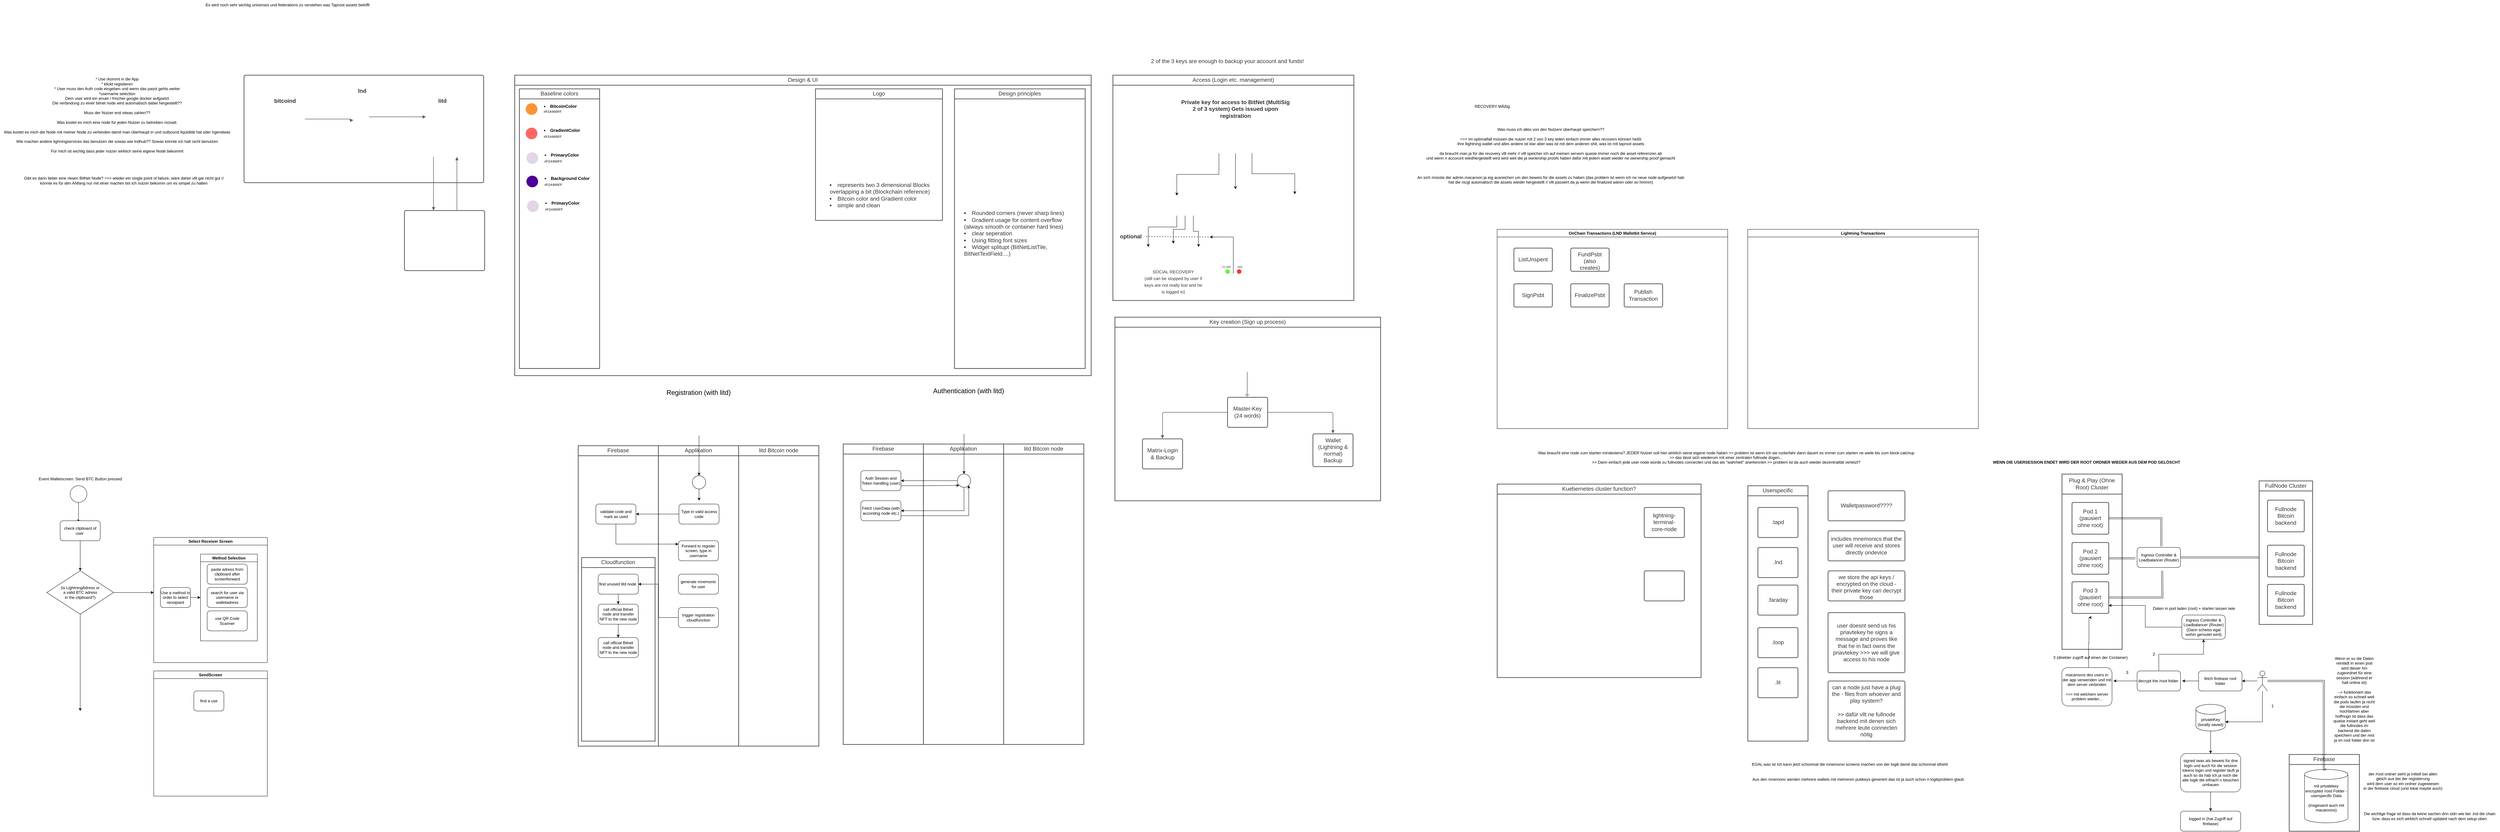 <mxfile version="24.2.0" type="github">
  <diagram name="Seite-1" id="N_EaWLkp6oX0WocP8r3h">
    <mxGraphModel dx="3404" dy="3368" grid="1" gridSize="10" guides="1" tooltips="1" connect="1" arrows="1" fold="1" page="1" pageScale="1" pageWidth="827" pageHeight="1169" math="0" shadow="0">
      <root>
        <mxCell id="0" />
        <mxCell id="1" parent="0" />
        <mxCell id="IiCHIhFrDBEjQnNPdRvh-15" value="" style="fillColor=none;strokeColor=none;pointerEvents=0;fontStyle=0;html=1;whiteSpace=wrap;container=1;collapsible=0;childLayout=stackLayout;resizeParent=1;dropTarget=0;fontSize=13;spacing=0;strokeOpacity=100;rounded=1;absoluteArcSize=1;arcSize=9;strokeWidth=2.3;" parent="1" vertex="1">
          <mxGeometry x="1686" y="-770" width="795" height="550" as="geometry" />
        </mxCell>
        <mxCell id="IiCHIhFrDBEjQnNPdRvh-16" value="Key creation (Sign up process)" style="swimlane;html=1;whiteSpace=wrap;connectable=0;fontStyle=0;startSize=30;dropTarget=0;rounded=0;spacing=0;strokeColor=#5e5e5e;strokeOpacity=100;strokeWidth=2.3;container=1;pointerEvents=0;collapsible=0;recursiveResize=0;fontSize=16.7;fontColor=#333333;align=center;" parent="IiCHIhFrDBEjQnNPdRvh-15" vertex="1">
          <mxGeometry width="795" height="550" as="geometry" />
        </mxCell>
        <mxCell id="IiCHIhFrDBEjQnNPdRvh-17" value="" style="fillColor=none;strokeColor=none;pointerEvents=0;fontStyle=0;html=1;whiteSpace=wrap;container=1;collapsible=0;childLayout=stackLayout;resizeParent=1;dropTarget=0;fontSize=13;spacing=0;strokeOpacity=100;rounded=1;absoluteArcSize=1;arcSize=9;strokeWidth=2.3;" parent="1" vertex="1">
          <mxGeometry x="873" y="-390" width="720" height="900" as="geometry" />
        </mxCell>
        <mxCell id="IiCHIhFrDBEjQnNPdRvh-18" value="Firebase" style="swimlane;html=1;whiteSpace=wrap;connectable=0;fontStyle=0;startSize=30;dropTarget=0;rounded=0;spacing=0;strokeColor=#5e5e5e;strokeOpacity=100;strokeWidth=2.3;container=1;pointerEvents=0;collapsible=0;recursiveResize=0;fontSize=16.7;fontColor=#333333;align=center;" parent="IiCHIhFrDBEjQnNPdRvh-17" vertex="1">
          <mxGeometry width="240" height="900" as="geometry" />
        </mxCell>
        <mxCell id="IiCHIhFrDBEjQnNPdRvh-19" value="Applikation" style="swimlane;html=1;whiteSpace=wrap;connectable=0;fontStyle=0;startSize=30;dropTarget=0;rounded=0;spacing=0;strokeColor=#5e5e5e;strokeOpacity=100;strokeWidth=2.3;container=1;pointerEvents=0;collapsible=0;recursiveResize=0;fontSize=16.7;fontColor=#333333;align=center;" parent="IiCHIhFrDBEjQnNPdRvh-17" vertex="1">
          <mxGeometry x="240" width="240" height="900" as="geometry" />
        </mxCell>
        <mxCell id="IiCHIhFrDBEjQnNPdRvh-20" value="litd Bitcoin node" style="swimlane;html=1;whiteSpace=wrap;connectable=0;fontStyle=0;startSize=30;dropTarget=0;rounded=0;spacing=0;strokeColor=#5e5e5e;strokeOpacity=100;strokeWidth=2.3;container=1;pointerEvents=0;collapsible=0;recursiveResize=0;fontSize=16.7;fontColor=#333333;align=center;" parent="IiCHIhFrDBEjQnNPdRvh-17" vertex="1">
          <mxGeometry x="480" width="240" height="900" as="geometry" />
        </mxCell>
        <mxCell id="IiCHIhFrDBEjQnNPdRvh-21" value="" style="fillColor=none;strokeColor=none;pointerEvents=0;fontStyle=0;html=1;whiteSpace=wrap;container=1;collapsible=0;childLayout=stackLayout;resizeParent=1;dropTarget=0;fontSize=13;spacing=0;strokeOpacity=100;rounded=1;absoluteArcSize=1;arcSize=9;strokeWidth=2.3;" parent="1" vertex="1">
          <mxGeometry x="-110" y="-1495" width="1725" height="900" as="geometry" />
        </mxCell>
        <mxCell id="IiCHIhFrDBEjQnNPdRvh-22" value="Design &amp; UI" style="swimlane;html=1;whiteSpace=wrap;connectable=0;fontStyle=0;startSize=30;dropTarget=0;rounded=0;spacing=0;strokeColor=#5e5e5e;strokeOpacity=100;strokeWidth=2.3;container=1;pointerEvents=0;collapsible=0;recursiveResize=0;fontSize=16.7;fontColor=#333333;align=center;" parent="IiCHIhFrDBEjQnNPdRvh-21" vertex="1">
          <mxGeometry width="1725" height="900" as="geometry" />
        </mxCell>
        <mxCell id="IiCHIhFrDBEjQnNPdRvh-23" value="" style="fillColor=none;strokeColor=none;pointerEvents=0;fontStyle=0;html=1;whiteSpace=wrap;container=1;collapsible=0;childLayout=stackLayout;resizeParent=1;dropTarget=0;fontSize=13;spacing=0;strokeOpacity=100;rounded=1;absoluteArcSize=1;arcSize=9;strokeWidth=2.3;" parent="1" vertex="1">
          <mxGeometry x="1206" y="-1454" width="391.035" height="837.679" as="geometry" />
        </mxCell>
        <mxCell id="IiCHIhFrDBEjQnNPdRvh-24" value="Design principles" style="swimlane;html=1;whiteSpace=wrap;connectable=0;fontStyle=0;startSize=30;dropTarget=0;rounded=0;spacing=0;strokeColor=#5e5e5e;strokeOpacity=100;strokeWidth=2.3;container=1;pointerEvents=0;collapsible=0;recursiveResize=0;fontSize=16.7;fontColor=#333333;align=center;" parent="IiCHIhFrDBEjQnNPdRvh-23" vertex="1">
          <mxGeometry width="391.035" height="837.679" as="geometry" />
        </mxCell>
        <mxCell id="IiCHIhFrDBEjQnNPdRvh-25" value="" style="fillColor=none;strokeColor=none;pointerEvents=0;fontStyle=0;html=1;whiteSpace=wrap;container=1;collapsible=0;childLayout=stackLayout;resizeParent=1;dropTarget=0;fontSize=13;spacing=0;strokeOpacity=100;rounded=1;absoluteArcSize=1;arcSize=9;strokeWidth=2.3;" parent="1" vertex="1">
          <mxGeometry x="790" y="-1454" width="400" height="394" as="geometry" />
        </mxCell>
        <mxCell id="IiCHIhFrDBEjQnNPdRvh-26" value="Logo" style="swimlane;html=1;whiteSpace=wrap;connectable=0;fontStyle=0;startSize=30;dropTarget=0;rounded=0;spacing=0;strokeColor=#5e5e5e;strokeOpacity=100;strokeWidth=2.3;container=1;pointerEvents=0;collapsible=0;recursiveResize=0;fontSize=16.7;fontColor=#333333;align=center;" parent="IiCHIhFrDBEjQnNPdRvh-25" vertex="1">
          <mxGeometry width="380" height="394" as="geometry" />
        </mxCell>
        <mxCell id="IiCHIhFrDBEjQnNPdRvh-27" value="" style="fillColor=none;strokeColor=none;pointerEvents=0;fontStyle=0;html=1;whiteSpace=wrap;container=1;collapsible=0;childLayout=stackLayout;resizeParent=1;dropTarget=0;fontSize=13;spacing=0;strokeOpacity=100;rounded=1;absoluteArcSize=1;arcSize=9;strokeWidth=2.3;" parent="1" vertex="1">
          <mxGeometry x="-96" y="-1454" width="240" height="837.679" as="geometry" />
        </mxCell>
        <mxCell id="IiCHIhFrDBEjQnNPdRvh-28" value="Baseline colors" style="swimlane;html=1;whiteSpace=wrap;connectable=0;fontStyle=0;startSize=30;dropTarget=0;rounded=0;spacing=0;strokeColor=#5e5e5e;strokeOpacity=100;strokeWidth=2.3;container=1;pointerEvents=0;collapsible=0;recursiveResize=0;fontSize=16.7;fontColor=#333333;align=center;" parent="IiCHIhFrDBEjQnNPdRvh-27" vertex="1">
          <mxGeometry width="240" height="837.679" as="geometry" />
        </mxCell>
        <mxCell id="IiCHIhFrDBEjQnNPdRvh-29" value="" style="html=1;overflow=block;blockSpacing=1;whiteSpace=wrap;container=1;pointerEvents=0;collapsible=0;recursiveResize=0;fontSize=13;align=center;spacing=0;strokeColor=#5e5e5e;strokeOpacity=100;fillOpacity=0;rounded=1;absoluteArcSize=1;arcSize=9;fillColor=#000000;strokeWidth=2.3;lucidId=.XU2xWv1j90E;" parent="1" vertex="1">
          <mxGeometry x="-920" y="-1495" width="717" height="322" as="geometry" />
        </mxCell>
        <mxCell id="IiCHIhFrDBEjQnNPdRvh-71" value="" style="html=1;jettySize=18;whiteSpace=wrap;fontSize=13;strokeColor=#5E5E5E;strokeWidth=1.5;rounded=1;arcSize=12;edgeStyle=orthogonalEdgeStyle;startArrow=none;endArrow=block;endFill=1;lucidId=WYU2EWYAgsPZ;" parent="IiCHIhFrDBEjQnNPdRvh-29" edge="1">
          <mxGeometry width="100" height="100" relative="1" as="geometry">
            <Array as="points">
              <mxPoint x="567" y="405" />
            </Array>
            <mxPoint x="567" y="245" as="sourcePoint" />
            <mxPoint x="567" y="405" as="targetPoint" />
          </mxGeometry>
        </mxCell>
        <mxCell id="IiCHIhFrDBEjQnNPdRvh-30" value="" style="html=1;overflow=block;blockSpacing=1;whiteSpace=wrap;container=1;pointerEvents=0;collapsible=0;recursiveResize=0;fontSize=13;align=center;spacing=0;strokeColor=#5e5e5e;strokeOpacity=100;fillOpacity=0;rounded=1;absoluteArcSize=1;arcSize=9;fillColor=#000000;strokeWidth=2.3;lucidId=CYU2OlIVjOvU;" parent="1" vertex="1">
          <mxGeometry x="-440" y="-1089.5" width="240" height="180" as="geometry" />
        </mxCell>
        <mxCell id="IiCHIhFrDBEjQnNPdRvh-31" value="Master-Key (24 words)" style="html=1;overflow=block;blockSpacing=1;whiteSpace=wrap;fontSize=16.7;fontColor=#333333;align=center;spacing=9;strokeColor=#5e5e5e;strokeOpacity=100;rounded=1;absoluteArcSize=1;arcSize=9;strokeWidth=2.3;lucidId=x5IHWKZJCBiD;" parent="1" vertex="1">
          <mxGeometry x="2023" y="-530" width="120" height="90" as="geometry" />
        </mxCell>
        <mxCell id="IiCHIhFrDBEjQnNPdRvh-32" value="Matrix-Login &amp; Backup" style="html=1;overflow=block;blockSpacing=1;whiteSpace=wrap;fontSize=16.7;fontColor=#333333;align=center;spacing=9;strokeColor=#5e5e5e;strokeOpacity=100;rounded=1;absoluteArcSize=1;arcSize=9;strokeWidth=2.3;lucidId=v.IHd1tXFQHH;" parent="1" vertex="1">
          <mxGeometry x="1768.5" y="-405.5" width="120" height="90" as="geometry" />
        </mxCell>
        <mxCell id="IiCHIhFrDBEjQnNPdRvh-34" value="Wallet (Lightning &amp; normal) Backup" style="html=1;overflow=block;blockSpacing=1;whiteSpace=wrap;fontSize=16.7;fontColor=#333333;align=center;spacing=9;strokeColor=#5e5e5e;strokeOpacity=100;rounded=1;absoluteArcSize=1;arcSize=9;strokeWidth=2.3;lucidId=C.IHWlo9nYKE;" parent="1" vertex="1">
          <mxGeometry x="2278.5" y="-420.5" width="120" height="98" as="geometry" />
        </mxCell>
        <mxCell id="IiCHIhFrDBEjQnNPdRvh-35" value="" style="html=1;jettySize=18;whiteSpace=wrap;fontSize=13;strokeColor=#5E5E5E;strokeWidth=1.5;rounded=1;arcSize=12;edgeStyle=orthogonalEdgeStyle;startArrow=none;endArrow=block;endFill=1;exitX=1.009;exitY=0.5;exitPerimeter=0;entryX=0.5;entryY=-0.011;entryPerimeter=0;lucidId=J.IHNeflYJ9f;" parent="1" source="IiCHIhFrDBEjQnNPdRvh-31" target="IiCHIhFrDBEjQnNPdRvh-34" edge="1">
          <mxGeometry width="100" height="100" relative="1" as="geometry">
            <Array as="points" />
          </mxGeometry>
        </mxCell>
        <mxCell id="IiCHIhFrDBEjQnNPdRvh-36" value="" style="html=1;jettySize=18;whiteSpace=wrap;fontSize=13;strokeColor=#5E5E5E;strokeWidth=1.5;rounded=1;arcSize=12;edgeStyle=orthogonalEdgeStyle;startArrow=none;endArrow=block;endFill=1;exitX=-0.009;exitY=0.5;exitPerimeter=0;entryX=0.5;entryY=-0.012;entryPerimeter=0;lucidId=M.IHFy9f5vaA;" parent="1" source="IiCHIhFrDBEjQnNPdRvh-31" target="IiCHIhFrDBEjQnNPdRvh-32" edge="1">
          <mxGeometry width="100" height="100" relative="1" as="geometry">
            <Array as="points" />
          </mxGeometry>
        </mxCell>
        <mxCell id="IiCHIhFrDBEjQnNPdRvh-41" value="" style="html=1;overflow=block;blockSpacing=1;whiteSpace=wrap;shape=image;fontSize=13;spacing=0;strokeColor=none;strokeOpacity=100;strokeWidth=0;image=https://images.lucid.app/images/c7cd9f77-4021-427f-993d-ed9b9327b44a/content;imageAspect=0;lucidId=XcJHdH0yG-af;" parent="1" vertex="1">
          <mxGeometry x="2034" y="-470" width="99" height="60" as="geometry" />
        </mxCell>
        <mxCell id="IiCHIhFrDBEjQnNPdRvh-42" value="" style="html=1;overflow=block;blockSpacing=1;whiteSpace=wrap;shape=image;fontSize=13;spacing=0;strokeColor=none;strokeOpacity=100;strokeWidth=0;image=https://images.lucid.app/images/c7cd9f77-4021-427f-993d-ed9b9327b44a/content;imageAspect=0;lucidId=CdJHgt4bBKA7;" parent="1" vertex="1">
          <mxGeometry x="2260.5" y="-339.5" width="99" height="60" as="geometry" />
        </mxCell>
        <mxCell id="IiCHIhFrDBEjQnNPdRvh-44" value="" style="html=1;overflow=block;blockSpacing=1;whiteSpace=wrap;shape=image;fontSize=13;spacing=0;strokeColor=none;strokeOpacity=100;strokeWidth=0;image=https://images.lucid.app/images/c7cd9f77-4021-427f-993d-ed9b9327b44a/content;imageAspect=0;lucidId=UdJHVPpulDfj;" parent="1" vertex="1">
          <mxGeometry x="1753.5" y="-339.5" width="99" height="60" as="geometry" />
        </mxCell>
        <mxCell id="IiCHIhFrDBEjQnNPdRvh-46" value="" style="html=1;overflow=block;blockSpacing=1;whiteSpace=wrap;shape=image;fontSize=13;spacing=3.8;strokeColor=none;strokeOpacity=100;strokeWidth=0;image=https://images.lucid.app/images/bb708541-d75d-471f-a7f9-0906bae85a38/content;imageAspect=0;lucidId=AfJHi~NOvsix;" parent="1" vertex="1">
          <mxGeometry x="2034" y="-695" width="96" height="96" as="geometry" />
        </mxCell>
        <mxCell id="IiCHIhFrDBEjQnNPdRvh-47" value="" style="html=1;jettySize=18;whiteSpace=wrap;fontSize=13;strokeColor=#5E5E5E;strokeWidth=1.5;rounded=1;arcSize=12;edgeStyle=orthogonalEdgeStyle;startArrow=none;endArrow=ERone;endSize=10;exitX=0.5;exitY=0.922;exitPerimeter=0;entryX=0.488;entryY=-0.012;entryPerimeter=0;lucidId=IfJHXmRWQj9L;" parent="1" source="IiCHIhFrDBEjQnNPdRvh-46" target="IiCHIhFrDBEjQnNPdRvh-31" edge="1">
          <mxGeometry width="100" height="100" relative="1" as="geometry">
            <Array as="points" />
          </mxGeometry>
        </mxCell>
        <mxCell id="IiCHIhFrDBEjQnNPdRvh-49" value="" style="html=1;overflow=block;blockSpacing=1;whiteSpace=wrap;shape=image;fontSize=13;spacing=3.8;strokeColor=none;strokeOpacity=100;strokeWidth=0;image=https://images.lucid.app/images/820b5635-1ba1-4384-922f-1f95cb787413/content;imageAspect=0;lucidId=BgJHGyOs4isu;" parent="1" vertex="1">
          <mxGeometry x="2353.5" y="-339.5" width="60" height="60" as="geometry" />
        </mxCell>
        <mxCell id="IiCHIhFrDBEjQnNPdRvh-50" value="" style="html=1;overflow=block;blockSpacing=1;whiteSpace=wrap;shape=image;fontSize=13;spacing=3.8;strokeColor=none;strokeOpacity=100;strokeWidth=0;image=https://images.lucid.app/images/858cd119-af31-42ed-a8fb-b1b66281f69c/content;imageAspect=0;lucidId=6gJHjo4ciQ4W;" parent="1" vertex="1">
          <mxGeometry x="1828.5" y="-345.5" width="63" height="63" as="geometry" />
        </mxCell>
        <mxCell id="IiCHIhFrDBEjQnNPdRvh-51" value="" style="html=1;overflow=block;blockSpacing=1;whiteSpace=wrap;ellipse;fontSize=13;align=center;spacing=3.8;strokeOpacity=0;fillOpacity=100;rounded=1;absoluteArcSize=1;arcSize=9;fillColor=#fc9432;strokeWidth=2.3;lucidId=TnJHVzUbkMEM;" parent="1" vertex="1">
          <mxGeometry x="-77" y="-1411" width="35" height="35" as="geometry" />
        </mxCell>
        <mxCell id="IiCHIhFrDBEjQnNPdRvh-52" value="&lt;ul style=&quot;margin: 0px; padding-left: 10px; list-style-position: inside; list-style-type: disc; font-size: 17px;&quot;&gt;&lt;li style=&quot;text-align: left; color: rgb(51, 51, 51);&quot;&gt;&lt;span style=&quot;margin-left: 0px; margin-top: -2px;&quot;&gt;&lt;span style=&quot;color: rgb(51, 51, 51);&quot;&gt;&lt;font style=&quot;font-size: 17px;&quot;&gt;Rounded corners (never sharp lines)&lt;/font&gt;&lt;/span&gt;&lt;/span&gt;&lt;/li&gt;&lt;li style=&quot;text-align: left; color: rgb(51, 51, 51);&quot;&gt;&lt;span style=&quot;margin-left: 0px;margin-top: -2px;&quot;&gt;&lt;span style=&quot;color: rgb(51, 51, 51);&quot;&gt;&lt;font style=&quot;font-size: 17px;&quot;&gt;Gradient usage for content overflow (always smooth or container hard lines)&lt;/font&gt;&lt;/span&gt;&lt;/span&gt;&lt;/li&gt;&lt;li style=&quot;text-align: left; color: rgb(51, 51, 51);&quot;&gt;&lt;span style=&quot;margin-left: 0px;margin-top: -2px;&quot;&gt;&lt;span style=&quot;color: rgb(51, 51, 51);&quot;&gt;&lt;font style=&quot;font-size: 17px;&quot;&gt;clear seperation&lt;/font&gt;&lt;/span&gt;&lt;/span&gt;&lt;/li&gt;&lt;li style=&quot;text-align: left; color: rgb(51, 51, 51);&quot;&gt;&lt;span style=&quot;margin-left: 0px;margin-top: -2px;&quot;&gt;&lt;span style=&quot;color: rgb(51, 51, 51);&quot;&gt;&lt;font style=&quot;font-size: 17px;&quot;&gt;Using fitting font sizes&lt;/font&gt;&lt;/span&gt;&lt;/span&gt;&lt;/li&gt;&lt;li style=&quot;text-align: left; color: rgb(51, 51, 51);&quot;&gt;&lt;font style=&quot;font-size: 17px;&quot;&gt;Widget splitupt (BitNetListTile, BitNetTextField....)&lt;/font&gt;&lt;/li&gt;&lt;/ul&gt;" style="html=1;overflow=block;blockSpacing=1;whiteSpace=wrap;fontSize=13;spacing=3.8;strokeOpacity=0;fillOpacity=0;rounded=1;absoluteArcSize=1;arcSize=9;fillColor=#ffffff;strokeWidth=2.3;lucidId=qoJHLeN8Xqv6;" parent="1" vertex="1">
          <mxGeometry x="1222" y="-1411" width="358" height="781" as="geometry" />
        </mxCell>
        <mxCell id="IiCHIhFrDBEjQnNPdRvh-53" value="" style="html=1;overflow=block;blockSpacing=1;whiteSpace=wrap;shape=image;fontSize=13;spacing=0;strokeColor=none;strokeOpacity=100;strokeWidth=0;image=https://images.lucid.app/images/223ec5d6-5f12-4d5e-ac10-d174db6b12b8/content;imageAspect=0;lucidId=5YJH_C0Twbjn;" parent="1" vertex="1">
          <mxGeometry x="902.5" y="-1402" width="160" height="159" as="geometry" />
        </mxCell>
        <mxCell id="IiCHIhFrDBEjQnNPdRvh-54" value="&lt;ul style=&quot;margin: 0px; padding-left: 10px; list-style-position: inside; list-style-type: disc; font-size: 17px;&quot;&gt;&lt;li style=&quot;text-align: left; color: rgb(51, 51, 51);&quot;&gt;&lt;span style=&quot;margin-left: 0px;margin-top: -2px;&quot;&gt;&lt;span style=&quot;color: rgb(51, 51, 51);&quot;&gt;represents two 3 dimensional Blocks overlapping a bit (Blockchain reference)&lt;/span&gt;&lt;/span&gt;&lt;/li&gt;&lt;li style=&quot;text-align: left; color: rgb(51, 51, 51);&quot;&gt;&lt;span style=&quot;margin-left: 0px;margin-top: -2px;&quot;&gt;&lt;span style=&quot;color: rgb(51, 51, 51);&quot;&gt;Bitcoin color and Gradient color&lt;/span&gt;&lt;/span&gt;&lt;/li&gt;&lt;li style=&quot;text-align: left; color: rgb(51, 51, 51);&quot;&gt;&lt;span style=&quot;margin-left: 0px;margin-top: -2px;&quot;&gt;&lt;span style=&quot;color: rgb(51, 51, 51);&quot;&gt;simple and clean&lt;/span&gt;&lt;/span&gt;&lt;/li&gt;&lt;/ul&gt;" style="html=1;overflow=block;blockSpacing=1;whiteSpace=wrap;fontSize=13;spacing=3.8;strokeOpacity=0;fillOpacity=0;rounded=1;absoluteArcSize=1;arcSize=9;fillColor=#ffffff;strokeWidth=2.3;lucidId=5ZJHXDQKX6Da;" parent="1" vertex="1">
          <mxGeometry x="820" y="-1195" width="325" height="120" as="geometry" />
        </mxCell>
        <mxCell id="IiCHIhFrDBEjQnNPdRvh-55" value="&lt;ul style=&quot;margin: 0px; padding-left: 10px;list-style-position: inside; list-style-type:disc&quot;&gt;&lt;li style=&quot;text-align:left;font-size:13.3px;&quot;&gt;&lt;span style=&quot;margin-left: 0px;margin-top: -2px;&quot;&gt;&lt;span style=&quot;font-size:13.3px;font-weight: bold;&quot;&gt;BitcoinColor&lt;/span&gt;&lt;/span&gt;&lt;/li&gt;&lt;/ul&gt;" style="html=1;overflow=block;blockSpacing=1;whiteSpace=wrap;fontSize=13;spacing=3.8;strokeOpacity=0;fillOpacity=0;rounded=1;absoluteArcSize=1;arcSize=9;fillColor=#ffffff;strokeWidth=2.3;lucidId=N3JHbBI38Tmd;" parent="1" vertex="1">
          <mxGeometry x="-35" y="-1416" width="133" height="27" as="geometry" />
        </mxCell>
        <mxCell id="IiCHIhFrDBEjQnNPdRvh-56" value="#F2A900FF" style="html=1;overflow=block;blockSpacing=1;whiteSpace=wrap;fontSize=10;fontColor=#4c535d;fontStyle=1;align=left;spacing=3.8;strokeOpacity=0;fillOpacity=0;rounded=1;absoluteArcSize=1;arcSize=9;fillColor=#ffffff;strokeWidth=2.3;lucidId=s4JHToNQbdrr;" parent="1" vertex="1">
          <mxGeometry x="-26" y="-1395" width="60" height="18" as="geometry" />
        </mxCell>
        <mxCell id="IiCHIhFrDBEjQnNPdRvh-57" value="bitcoind" style="html=1;overflow=block;blockSpacing=1;whiteSpace=wrap;fontSize=16.7;fontColor=#333333;fontStyle=1;align=center;spacing=3.8;strokeOpacity=0;fillOpacity=0;rounded=1;absoluteArcSize=1;arcSize=9;fillColor=#ffffff;strokeWidth=2.3;lucidId=WSU2hdhYTswE;" parent="1" vertex="1">
          <mxGeometry x="-887" y="-1440" width="180" height="45" as="geometry" />
        </mxCell>
        <mxCell id="IiCHIhFrDBEjQnNPdRvh-58" value="lnd" style="html=1;overflow=block;blockSpacing=1;whiteSpace=wrap;fontSize=16.7;fontColor=#333333;fontStyle=1;align=center;spacing=3.8;strokeOpacity=0;fillOpacity=0;rounded=1;absoluteArcSize=1;arcSize=9;fillColor=#ffffff;strokeWidth=2.3;lucidId=5SU2u-8zMdTJ;" parent="1" vertex="1">
          <mxGeometry x="-656" y="-1470" width="180" height="45" as="geometry" />
        </mxCell>
        <mxCell id="IiCHIhFrDBEjQnNPdRvh-59" value="litd" style="html=1;overflow=block;blockSpacing=1;whiteSpace=wrap;fontSize=16.7;fontColor=#333333;fontStyle=1;align=center;spacing=3.8;strokeOpacity=0;fillOpacity=0;rounded=1;absoluteArcSize=1;arcSize=9;fillColor=#ffffff;strokeWidth=2.3;lucidId=.SU2dgPQukBL;" parent="1" vertex="1">
          <mxGeometry x="-416" y="-1440" width="180" height="45" as="geometry" />
        </mxCell>
        <mxCell id="IiCHIhFrDBEjQnNPdRvh-60" value="" style="html=1;overflow=block;blockSpacing=1;whiteSpace=wrap;shape=image;fontSize=13;spacing=3.8;strokeColor=none;strokeOpacity=100;strokeWidth=0;image=https://images.lucid.app/images/e759be37-63e5-43bb-bd86-2a0ed5d30f26/content;imageAspect=0;lucidId=YTU2GQ_Bp7c4;" parent="1" vertex="1">
          <mxGeometry x="-860" y="-1392" width="49" height="56" as="geometry" />
        </mxCell>
        <mxCell id="IiCHIhFrDBEjQnNPdRvh-61" value="" style="html=1;overflow=block;blockSpacing=1;whiteSpace=wrap;shape=image;fontSize=13;spacing=3.8;strokeColor=none;strokeOpacity=100;strokeWidth=0;image=https://images.lucid.app/images/e759be37-63e5-43bb-bd86-2a0ed5d30f26/content;imageAspect=0;lucidId=1TU2mJJrrxL9;" parent="1" vertex="1">
          <mxGeometry x="-788" y="-1392" width="50" height="57" as="geometry" />
        </mxCell>
        <mxCell id="IiCHIhFrDBEjQnNPdRvh-62" value="" style="html=1;overflow=block;blockSpacing=1;whiteSpace=wrap;shape=image;fontSize=13;spacing=3.8;strokeColor=none;strokeOpacity=100;strokeWidth=0;image=https://images.lucid.app/images/5fb519bb-65a7-431e-8429-e279be347d3a/content;imageAspect=0;lucidId=jUU2UTSrJpp6;" parent="1" vertex="1">
          <mxGeometry x="-822" y="-1381" width="44" height="44" as="geometry" />
        </mxCell>
        <mxCell id="IiCHIhFrDBEjQnNPdRvh-63" value="" style="html=1;overflow=block;blockSpacing=1;whiteSpace=wrap;shape=image;fontSize=13;spacing=3.8;strokeColor=none;strokeOpacity=100;strokeWidth=0;image=https://images.lucid.app/images/d1c094db-1e35-4c8b-bb29-66a682d52992/content;imageAspect=0;lucidId=BUU23CmbA.6O;" parent="1" vertex="1">
          <mxGeometry x="-606" y="-1399" width="71" height="71" as="geometry" />
        </mxCell>
        <mxCell id="IiCHIhFrDBEjQnNPdRvh-64" value="" style="html=1;overflow=block;blockSpacing=1;whiteSpace=wrap;shape=image;fontSize=13;spacing=3.8;strokeColor=none;strokeOpacity=100;strokeWidth=0;image=https://images.lucid.app/images/d1c094db-1e35-4c8b-bb29-66a682d52992/content;imageAspect=0;lucidId=IUU27XV4wUC-;" parent="1" vertex="1">
          <mxGeometry x="-392" y="-1399" width="65" height="65" as="geometry" />
        </mxCell>
        <mxCell id="IiCHIhFrDBEjQnNPdRvh-65" value="" style="html=1;overflow=block;blockSpacing=1;whiteSpace=wrap;shape=image;fontSize=13;spacing=3.8;strokeColor=none;strokeOpacity=100;strokeWidth=0;image=https://images.lucid.app/images/41b9b656-e564-46f4-8cee-764f0cdb9eb2/content;imageAspect=0;lucidId=tVU2.aHS7LmI;" parent="1" vertex="1">
          <mxGeometry x="-327" y="-1402" width="68" height="68" as="geometry" />
        </mxCell>
        <mxCell id="IiCHIhFrDBEjQnNPdRvh-66" value="" style="html=1;overflow=block;blockSpacing=1;whiteSpace=wrap;shape=image;fontSize=13;spacing=3.8;strokeColor=none;strokeOpacity=100;strokeWidth=0;image=https://images.lucid.app/images/c5a857db-5596-4f3b-9a6b-aa3d6d18669b/content;imageAspect=0;lucidId=GVU2WR_0.xxT;" parent="1" vertex="1">
          <mxGeometry x="-350" y="-1344" width="60" height="60" as="geometry" />
        </mxCell>
        <mxCell id="IiCHIhFrDBEjQnNPdRvh-67" value="" style="html=1;jettySize=18;whiteSpace=wrap;fontSize=13;strokeColor=#5E5E5E;strokeWidth=1.5;rounded=1;arcSize=12;edgeStyle=orthogonalEdgeStyle;startArrow=none;endArrow=block;endFill=1;exitX=0.836;exitY=0.406;exitPerimeter=0;entryX=0.25;entryY=0.444;entryPerimeter=0;lucidId=KWU2-npWWVvW;" parent="1" source="IiCHIhFrDBEjQnNPdRvh-63" target="IiCHIhFrDBEjQnNPdRvh-64" edge="1">
          <mxGeometry width="100" height="100" relative="1" as="geometry">
            <Array as="points" />
          </mxGeometry>
        </mxCell>
        <mxCell id="IiCHIhFrDBEjQnNPdRvh-68" value="" style="html=1;jettySize=18;whiteSpace=wrap;fontSize=13;strokeColor=#5E5E5E;strokeWidth=1.5;rounded=1;arcSize=12;edgeStyle=orthogonalEdgeStyle;startArrow=none;endArrow=block;endFill=1;exitX=1;exitY=0.498;exitPerimeter=0;lucidId=WWU2hzAbyPQO;" parent="1" source="IiCHIhFrDBEjQnNPdRvh-61" edge="1">
          <mxGeometry width="100" height="100" relative="1" as="geometry">
            <Array as="points">
              <mxPoint x="-603" y="-1364" />
              <mxPoint x="-603" y="-1360" />
            </Array>
            <mxPoint x="-593" y="-1360" as="targetPoint" />
          </mxGeometry>
        </mxCell>
        <mxCell id="IiCHIhFrDBEjQnNPdRvh-69" value="" style="html=1;overflow=block;blockSpacing=1;whiteSpace=wrap;shape=image;fontSize=13;spacing=3.8;strokeColor=none;strokeOpacity=100;strokeWidth=0;image=https://images.lucid.app/images/f152f6a4-48af-48eb-98b7-ee27c919694c/content;imageAspect=0;lucidId=WXU2AShP9F-z;" parent="1" vertex="1">
          <mxGeometry x="-416" y="-1047.5" width="96" height="96" as="geometry" />
        </mxCell>
        <mxCell id="IiCHIhFrDBEjQnNPdRvh-70" value="" style="html=1;overflow=block;blockSpacing=1;whiteSpace=wrap;shape=image;fontSize=13;spacing=3.8;strokeColor=none;strokeOpacity=100;strokeWidth=0;image=https://images.lucid.app/images/0b97aa34-6e5b-48fb-8032-8750b7301cc6/content;imageAspect=0;lucidId=ZXU2~le9xUPG;" parent="1" vertex="1">
          <mxGeometry x="-321" y="-1047.5" width="96" height="96" as="geometry" />
        </mxCell>
        <mxCell id="IiCHIhFrDBEjQnNPdRvh-72" value="" style="html=1;jettySize=18;whiteSpace=wrap;fontSize=13;strokeColor=#5E5E5E;strokeWidth=1.5;rounded=1;arcSize=12;edgeStyle=orthogonalEdgeStyle;startArrow=block;startFill=1;endArrow=none;lucidId=dZU2chS83VT.;" parent="1" edge="1">
          <mxGeometry width="100" height="100" relative="1" as="geometry">
            <Array as="points">
              <mxPoint x="-283" y="-1250" />
              <mxPoint x="-283" y="-1091" />
            </Array>
            <mxPoint x="-283" y="-1250" as="sourcePoint" />
            <mxPoint x="-283" y="-1090" as="targetPoint" />
          </mxGeometry>
        </mxCell>
        <mxCell id="IiCHIhFrDBEjQnNPdRvh-73" value="Private key for access to BitNet (MultiSig 2 of 3 system) Gets issued upon registration" style="html=1;overflow=block;blockSpacing=1;whiteSpace=wrap;fontSize=16.7;fontColor=#333333;fontStyle=1;align=center;spacing=3.8;strokeOpacity=0;fillOpacity=0;rounded=1;absoluteArcSize=1;arcSize=9;fillColor=#ffffff;strokeWidth=2.3;lucidId=rMa3INvS4URN;" parent="1" vertex="1">
          <mxGeometry x="1877.03" y="-1427.5" width="340" height="68" as="geometry" />
        </mxCell>
        <mxCell id="IiCHIhFrDBEjQnNPdRvh-75" value="" style="html=1;overflow=block;blockSpacing=1;whiteSpace=wrap;shape=image;fontSize=13;spacing=0;strokeColor=none;strokeOpacity=100;strokeWidth=0;image=https://images.lucid.app/images/c7cd9f77-4021-427f-993d-ed9b9327b44a/content;imageAspect=0;lucidId=MNa3l7Skcpmk;" parent="1" vertex="1">
          <mxGeometry x="1999.01" y="-1134" width="99" height="60" as="geometry" />
        </mxCell>
        <mxCell id="IiCHIhFrDBEjQnNPdRvh-76" value="" style="html=1;overflow=block;blockSpacing=1;whiteSpace=wrap;shape=image;fontSize=13;spacing=0;strokeColor=none;strokeOpacity=100;strokeWidth=0;image=https://images.lucid.app/images/c7cd9f77-4021-427f-993d-ed9b9327b44a/content;imageAspect=0;lucidId=0Na34lcufQWz;" parent="1" vertex="1">
          <mxGeometry x="2175.01" y="-1138" width="99" height="60" as="geometry" />
        </mxCell>
        <mxCell id="IiCHIhFrDBEjQnNPdRvh-78" value="" style="html=1;overflow=block;blockSpacing=1;whiteSpace=wrap;shape=image;fontSize=13;spacing=3.8;strokeColor=none;strokeOpacity=100;strokeWidth=0;image=https://images.lucid.app/images/f152f6a4-48af-48eb-98b7-ee27c919694c/content;imageAspect=0;lucidId=uOa3z8~U84-R;" parent="1" vertex="1">
          <mxGeometry x="1807.01" y="-1098" width="52" height="52" as="geometry" />
        </mxCell>
        <mxCell id="IiCHIhFrDBEjQnNPdRvh-79" value="" style="html=1;overflow=block;blockSpacing=1;whiteSpace=wrap;shape=image;fontSize=13;spacing=3.8;strokeColor=none;strokeOpacity=100;strokeWidth=0;image=https://images.lucid.app/images/94abab54-f691-4a60-9798-4cd45cae841b/content;imageAspect=0;lucidId=VPa3fKwvR7I9;" parent="1" vertex="1">
          <mxGeometry x="1993.01" y="-1098" width="53" height="53" as="geometry" />
        </mxCell>
        <mxCell id="IiCHIhFrDBEjQnNPdRvh-80" value="" style="html=1;overflow=block;blockSpacing=1;whiteSpace=wrap;shape=image;fontSize=13;spacing=3.8;strokeColor=none;strokeOpacity=100;strokeWidth=0;image=https://images.lucid.app/images/1156fc52-a99d-433f-8957-800b604f9140/content;imageAspect=0;lucidId=-Pa3B~LVKyoT;" parent="1" vertex="1">
          <mxGeometry x="2161.01" y="-1103" width="62" height="62" as="geometry" />
        </mxCell>
        <mxCell id="IiCHIhFrDBEjQnNPdRvh-81" value="" style="html=1;overflow=block;blockSpacing=1;whiteSpace=wrap;shape=image;fontSize=13;spacing=3.8;strokeColor=none;strokeOpacity=100;strokeWidth=0;image=https://images.lucid.app/images/58c529fc-efd2-4092-83ec-b39da39dfd24/content;imageAspect=0;lucidId=qQa33.95SpPk;" parent="1" vertex="1">
          <mxGeometry x="1761.54" y="-980" width="50" height="50" as="geometry" />
        </mxCell>
        <mxCell id="IiCHIhFrDBEjQnNPdRvh-82" value="" style="html=1;overflow=block;blockSpacing=1;whiteSpace=wrap;shape=image;fontSize=13;spacing=3.8;strokeColor=none;strokeOpacity=100;strokeWidth=0;image=https://images.lucid.app/images/58c529fc-efd2-4092-83ec-b39da39dfd24/content;imageAspect=0;lucidId=wQa3q5G8tOYp;" parent="1" vertex="1">
          <mxGeometry x="1836.54" y="-980" width="48" height="48" as="geometry" />
        </mxCell>
        <mxCell id="IiCHIhFrDBEjQnNPdRvh-94" style="edgeStyle=orthogonalEdgeStyle;rounded=0;orthogonalLoop=1;jettySize=auto;html=1;" parent="1" source="IiCHIhFrDBEjQnNPdRvh-87" edge="1">
          <mxGeometry relative="1" as="geometry">
            <mxPoint x="2047" y="-1153" as="targetPoint" />
          </mxGeometry>
        </mxCell>
        <mxCell id="IiCHIhFrDBEjQnNPdRvh-95" style="edgeStyle=orthogonalEdgeStyle;rounded=0;orthogonalLoop=1;jettySize=auto;html=1;exitX=1;exitY=1;exitDx=0;exitDy=0;" parent="1" source="IiCHIhFrDBEjQnNPdRvh-87" target="IiCHIhFrDBEjQnNPdRvh-76" edge="1">
          <mxGeometry relative="1" as="geometry" />
        </mxCell>
        <mxCell id="IiCHIhFrDBEjQnNPdRvh-96" style="edgeStyle=orthogonalEdgeStyle;rounded=0;orthogonalLoop=1;jettySize=auto;html=1;exitX=0;exitY=1;exitDx=0;exitDy=0;" parent="1" source="IiCHIhFrDBEjQnNPdRvh-87" target="IiCHIhFrDBEjQnNPdRvh-89" edge="1">
          <mxGeometry relative="1" as="geometry" />
        </mxCell>
        <mxCell id="IiCHIhFrDBEjQnNPdRvh-87" value="" style="html=1;overflow=block;blockSpacing=1;whiteSpace=wrap;shape=image;fontSize=13;spacing=0;strokeColor=none;strokeOpacity=100;strokeWidth=0;image=https://images.lucid.app/images/c7cd9f77-4021-427f-993d-ed9b9327b44a/content;imageAspect=0;lucidId=KNa3qMqtXunB;" parent="1" vertex="1">
          <mxGeometry x="1997.53" y="-1321" width="99" height="60" as="geometry" />
        </mxCell>
        <mxCell id="IiCHIhFrDBEjQnNPdRvh-88" value="" style="html=1;overflow=block;blockSpacing=1;whiteSpace=wrap;shape=image;fontSize=13;spacing=3.8;strokeColor=none;strokeOpacity=100;strokeWidth=0;image=https://images.lucid.app/images/58c529fc-efd2-4092-83ec-b39da39dfd24/content;imageAspect=0;lucidId=wQa3q5G8tOYp;" parent="1" vertex="1">
          <mxGeometry x="1912.54" y="-980" width="48" height="48" as="geometry" />
        </mxCell>
        <mxCell id="IiCHIhFrDBEjQnNPdRvh-99" style="edgeStyle=orthogonalEdgeStyle;rounded=0;orthogonalLoop=1;jettySize=auto;html=1;exitX=0.5;exitY=1;exitDx=0;exitDy=0;" parent="1" source="IiCHIhFrDBEjQnNPdRvh-89" target="IiCHIhFrDBEjQnNPdRvh-81" edge="1">
          <mxGeometry relative="1" as="geometry">
            <Array as="points">
              <mxPoint x="1872" y="-1040" />
              <mxPoint x="1786" y="-1040" />
            </Array>
          </mxGeometry>
        </mxCell>
        <mxCell id="IiCHIhFrDBEjQnNPdRvh-100" style="edgeStyle=orthogonalEdgeStyle;rounded=0;orthogonalLoop=1;jettySize=auto;html=1;exitX=0.75;exitY=1;exitDx=0;exitDy=0;" parent="1" source="IiCHIhFrDBEjQnNPdRvh-89" edge="1">
          <mxGeometry relative="1" as="geometry">
            <mxPoint x="1861" y="-990" as="targetPoint" />
            <Array as="points">
              <mxPoint x="1896" y="-1033" />
              <mxPoint x="1861" y="-1033" />
            </Array>
          </mxGeometry>
        </mxCell>
        <mxCell id="IiCHIhFrDBEjQnNPdRvh-101" style="edgeStyle=orthogonalEdgeStyle;rounded=0;orthogonalLoop=1;jettySize=auto;html=1;exitX=1;exitY=1;exitDx=0;exitDy=0;entryX=0.5;entryY=0;entryDx=0;entryDy=0;" parent="1" source="IiCHIhFrDBEjQnNPdRvh-89" target="IiCHIhFrDBEjQnNPdRvh-88" edge="1">
          <mxGeometry relative="1" as="geometry" />
        </mxCell>
        <mxCell id="IiCHIhFrDBEjQnNPdRvh-89" value="" style="html=1;overflow=block;blockSpacing=1;whiteSpace=wrap;shape=image;fontSize=13;spacing=0;strokeColor=none;strokeOpacity=100;strokeWidth=0;image=https://images.lucid.app/images/c7cd9f77-4021-427f-993d-ed9b9327b44a/content;imageAspect=0;lucidId=KNa3qMqtXunB;" parent="1" vertex="1">
          <mxGeometry x="1822.01" y="-1134" width="99" height="60" as="geometry" />
        </mxCell>
        <mxCell id="IiCHIhFrDBEjQnNPdRvh-90" value="Access (Login etc. management)" style="swimlane;html=1;whiteSpace=wrap;connectable=0;fontStyle=0;startSize=30;dropTarget=0;rounded=0;spacing=0;strokeColor=#5e5e5e;strokeOpacity=100;strokeWidth=2.3;container=1;pointerEvents=0;collapsible=0;recursiveResize=0;fontSize=16.7;fontColor=#333333;align=center;" parent="1" vertex="1">
          <mxGeometry x="1680" y="-1495" width="721.03" height="675" as="geometry" />
        </mxCell>
        <mxCell id="IiCHIhFrDBEjQnNPdRvh-91" value="" style="html=1;overflow=block;blockSpacing=1;whiteSpace=wrap;shape=image;fontSize=13;spacing=0;strokeColor=none;strokeOpacity=100;strokeWidth=0;image=https://images.lucid.app/images/c7cd9f77-4021-427f-993d-ed9b9327b44a/content;imageAspect=0;lucidId=KNa3qMqtXunB;" parent="1" vertex="1">
          <mxGeometry x="1791.51" y="-957" width="39.97" height="25" as="geometry" />
        </mxCell>
        <mxCell id="IiCHIhFrDBEjQnNPdRvh-92" value="" style="html=1;overflow=block;blockSpacing=1;whiteSpace=wrap;shape=image;fontSize=13;spacing=0;strokeColor=none;strokeOpacity=100;strokeWidth=0;image=https://images.lucid.app/images/c7cd9f77-4021-427f-993d-ed9b9327b44a/content;imageAspect=0;lucidId=KNa3qMqtXunB;" parent="1" vertex="1">
          <mxGeometry x="1865.57" y="-957" width="39.97" height="25" as="geometry" />
        </mxCell>
        <mxCell id="IiCHIhFrDBEjQnNPdRvh-93" value="" style="html=1;overflow=block;blockSpacing=1;whiteSpace=wrap;shape=image;fontSize=13;spacing=0;strokeColor=none;strokeOpacity=100;strokeWidth=0;image=https://images.lucid.app/images/c7cd9f77-4021-427f-993d-ed9b9327b44a/content;imageAspect=0;lucidId=KNa3qMqtXunB;" parent="1" vertex="1">
          <mxGeometry x="1941.51" y="-957" width="39.97" height="25" as="geometry" />
        </mxCell>
        <mxCell id="IiCHIhFrDBEjQnNPdRvh-102" value="" style="html=1;overflow=block;blockSpacing=1;whiteSpace=wrap;shape=image;fontSize=13;spacing=0;strokeColor=none;strokeOpacity=100;strokeWidth=0;image=https://images.lucid.app/images/223ec5d6-5f12-4d5e-ac10-d174db6b12b8/content;imageAspect=0;lucidId=5YJH_C0Twbjn;" parent="1" vertex="1">
          <mxGeometry x="2200" y="-1074" width="40" height="41" as="geometry" />
        </mxCell>
        <mxCell id="IiCHIhFrDBEjQnNPdRvh-103" value="2 of the 3 keys are enough to backup your account and funds!" style="html=1;overflow=block;blockSpacing=1;whiteSpace=wrap;fontSize=16.7;fontColor=#333333;fontStyle=0;align=center;spacing=3.8;strokeOpacity=0;fillOpacity=0;rounded=1;absoluteArcSize=1;arcSize=9;fillColor=#ffffff;strokeWidth=2.3;lucidId=rMa3INvS4URN;" parent="1" vertex="1">
          <mxGeometry x="1718.26" y="-1570" width="610" height="68" as="geometry" />
        </mxCell>
        <mxCell id="IiCHIhFrDBEjQnNPdRvh-104" value="" style="html=1;overflow=block;blockSpacing=1;whiteSpace=wrap;ellipse;fontSize=13;align=center;spacing=3.8;strokeOpacity=0;fillOpacity=100;rounded=1;absoluteArcSize=1;arcSize=9;fillColor=#FF6666;strokeWidth=2.3;lucidId=TnJHVzUbkMEM;" parent="1" vertex="1">
          <mxGeometry x="-77" y="-1338" width="35" height="35" as="geometry" />
        </mxCell>
        <mxCell id="IiCHIhFrDBEjQnNPdRvh-107" value="" style="endArrow=none;dashed=1;html=1;dashPattern=1 3;strokeWidth=2;rounded=0;" parent="1" edge="1">
          <mxGeometry width="50" height="50" relative="1" as="geometry">
            <mxPoint x="1780" y="-1011.29" as="sourcePoint" />
            <mxPoint x="1970" y="-1010" as="targetPoint" />
          </mxGeometry>
        </mxCell>
        <mxCell id="IiCHIhFrDBEjQnNPdRvh-108" value="optional" style="html=1;overflow=block;blockSpacing=1;whiteSpace=wrap;fontSize=16.7;fontColor=#333333;fontStyle=1;align=center;spacing=3.8;strokeOpacity=0;fillOpacity=0;rounded=1;absoluteArcSize=1;arcSize=9;fillColor=#ffffff;strokeWidth=2.3;lucidId=rMa3INvS4URN;" parent="1" vertex="1">
          <mxGeometry x="1637.02" y="-1045" width="194.46" height="68" as="geometry" />
        </mxCell>
        <mxCell id="IiCHIhFrDBEjQnNPdRvh-109" value="" style="html=1;overflow=block;blockSpacing=1;whiteSpace=wrap;shape=image;fontSize=13;spacing=3.8;strokeColor=none;strokeOpacity=100;strokeWidth=0;image=https://images.lucid.app/images/f152f6a4-48af-48eb-98b7-ee27c919694c/content;imageAspect=0;lucidId=uOa3z8~U84-R;" parent="1" vertex="1">
          <mxGeometry x="1750" y="-958" width="20" height="27" as="geometry" />
        </mxCell>
        <mxCell id="IiCHIhFrDBEjQnNPdRvh-110" value="" style="html=1;overflow=block;blockSpacing=1;whiteSpace=wrap;shape=image;fontSize=13;spacing=3.8;strokeColor=none;strokeOpacity=100;strokeWidth=0;image=https://images.lucid.app/images/f152f6a4-48af-48eb-98b7-ee27c919694c/content;imageAspect=0;lucidId=uOa3z8~U84-R;" parent="1" vertex="1">
          <mxGeometry x="1830" y="-959" width="20" height="27" as="geometry" />
        </mxCell>
        <mxCell id="IiCHIhFrDBEjQnNPdRvh-111" value="" style="html=1;overflow=block;blockSpacing=1;whiteSpace=wrap;shape=image;fontSize=13;spacing=3.8;strokeColor=none;strokeOpacity=100;strokeWidth=0;image=https://images.lucid.app/images/f152f6a4-48af-48eb-98b7-ee27c919694c/content;imageAspect=0;lucidId=uOa3z8~U84-R;" parent="1" vertex="1">
          <mxGeometry x="1905.54" y="-959" width="20" height="27" as="geometry" />
        </mxCell>
        <mxCell id="IiCHIhFrDBEjQnNPdRvh-112" value="&lt;span style=&quot;font-weight: normal; font-size: 13px;&quot;&gt;SOCIAL RECOVERY&lt;br&gt;(still can be stopped by user if keys are not really lost and he is logged in)&lt;/span&gt;" style="html=1;overflow=block;blockSpacing=1;whiteSpace=wrap;fontSize=16.7;fontColor=#333333;fontStyle=1;align=center;spacing=3.8;strokeOpacity=0;fillOpacity=0;rounded=1;absoluteArcSize=1;arcSize=9;fillColor=#ffffff;strokeWidth=2.3;lucidId=rMa3INvS4URN;" parent="1" vertex="1">
          <mxGeometry x="1770" y="-920" width="182.47" height="68" as="geometry" />
        </mxCell>
        <mxCell id="IiCHIhFrDBEjQnNPdRvh-117" style="edgeStyle=orthogonalEdgeStyle;rounded=0;orthogonalLoop=1;jettySize=auto;html=1;exitX=0.5;exitY=0;exitDx=0;exitDy=0;" parent="1" source="IiCHIhFrDBEjQnNPdRvh-113" edge="1">
          <mxGeometry relative="1" as="geometry">
            <mxPoint x="1970" y="-1010" as="targetPoint" />
            <Array as="points">
              <mxPoint x="2041" y="-1010" />
            </Array>
          </mxGeometry>
        </mxCell>
        <mxCell id="IiCHIhFrDBEjQnNPdRvh-113" value="" style="html=1;overflow=block;blockSpacing=1;whiteSpace=wrap;shape=image;fontSize=13;spacing=3.8;strokeColor=none;strokeOpacity=100;strokeWidth=0;image=https://images.lucid.app/images/58c529fc-efd2-4092-83ec-b39da39dfd24/content;imageAspect=0;lucidId=wQa3q5G8tOYp;" parent="1" vertex="1">
          <mxGeometry x="2016.51" y="-900" width="48" height="48" as="geometry" />
        </mxCell>
        <mxCell id="IiCHIhFrDBEjQnNPdRvh-114" value="" style="html=1;overflow=block;blockSpacing=1;whiteSpace=wrap;ellipse;fontSize=13;align=center;spacing=3.8;strokeOpacity=0;fillOpacity=100;rounded=1;absoluteArcSize=1;arcSize=9;fillColor=#5dfc31;strokeWidth=2.3;lucidId=TnJHVzUbkMEM;" parent="1" vertex="1">
          <mxGeometry x="2016.51" y="-913.5" width="13.49" height="13.5" as="geometry" />
        </mxCell>
        <mxCell id="IiCHIhFrDBEjQnNPdRvh-115" value="" style="html=1;overflow=block;blockSpacing=1;whiteSpace=wrap;ellipse;fontSize=13;align=center;spacing=3.8;strokeOpacity=0;fillOpacity=100;rounded=1;absoluteArcSize=1;arcSize=9;fillColor=#FF3333;strokeWidth=2.3;lucidId=TnJHVzUbkMEM;strokeColor=#b85450;" parent="1" vertex="1">
          <mxGeometry x="2051.02" y="-913.5" width="13.49" height="13.5" as="geometry" />
        </mxCell>
        <mxCell id="IiCHIhFrDBEjQnNPdRvh-119" value="&lt;span style=&quot;font-size: 8px; font-weight: 400;&quot;&gt;veto&lt;/span&gt;" style="html=1;overflow=block;blockSpacing=1;whiteSpace=wrap;fontSize=16.7;fontColor=#333333;fontStyle=1;align=center;spacing=3.8;strokeOpacity=0;fillOpacity=0;rounded=1;absoluteArcSize=1;arcSize=9;fillColor=#ffffff;strokeWidth=2.3;lucidId=rMa3INvS4URN;" parent="1" vertex="1">
          <mxGeometry x="2030" y="-937" width="60.99" height="20" as="geometry" />
        </mxCell>
        <mxCell id="IiCHIhFrDBEjQnNPdRvh-120" value="&lt;span style=&quot;font-size: 8px; font-weight: 400;&quot;&gt;no veto&lt;/span&gt;" style="html=1;overflow=block;blockSpacing=1;whiteSpace=wrap;fontSize=16.7;fontColor=#333333;fontStyle=1;align=center;spacing=3.8;strokeOpacity=0;fillOpacity=0;rounded=1;absoluteArcSize=1;arcSize=9;fillColor=#ffffff;strokeWidth=2.3;lucidId=rMa3INvS4URN;" parent="1" vertex="1">
          <mxGeometry x="1990.03" y="-937" width="60.99" height="20" as="geometry" />
        </mxCell>
        <mxCell id="IiCHIhFrDBEjQnNPdRvh-121" value="" style="shape=image;html=1;verticalAlign=top;verticalLabelPosition=bottom;labelBackgroundColor=#ffffff;imageAspect=0;aspect=fixed;image=https://cdn0.iconfinder.com/data/icons/phosphor-fill-vol-3/256/number-circle-one-fill-128.png" parent="1" vertex="1">
          <mxGeometry x="1790" y="-1148.12" width="40" height="40" as="geometry" />
        </mxCell>
        <mxCell id="IiCHIhFrDBEjQnNPdRvh-124" value="" style="shape=image;html=1;verticalAlign=top;verticalLabelPosition=bottom;labelBackgroundColor=#ffffff;imageAspect=0;aspect=fixed;image=https://cdn0.iconfinder.com/data/icons/phosphor-fill-vol-3/256/number-circle-three-fill-128.png" parent="1" vertex="1">
          <mxGeometry x="2140.01" y="-1145.62" width="35" height="35" as="geometry" />
        </mxCell>
        <mxCell id="sxJeRuPL7pgXa73J8D-H-1" value="&lt;ul style=&quot;margin: 0px; padding-left: 10px;list-style-position: inside; list-style-type:disc&quot;&gt;&lt;li style=&quot;text-align:left;font-size:13.3px;&quot;&gt;&lt;b&gt;GradientColor&lt;/b&gt;&lt;/li&gt;&lt;/ul&gt;" style="html=1;overflow=block;blockSpacing=1;whiteSpace=wrap;fontSize=13;spacing=3.8;strokeOpacity=0;fillOpacity=0;rounded=1;absoluteArcSize=1;arcSize=9;fillColor=#ffffff;strokeWidth=2.3;lucidId=N3JHbBI38Tmd;" parent="1" vertex="1">
          <mxGeometry x="-35" y="-1344" width="156" height="27" as="geometry" />
        </mxCell>
        <mxCell id="sxJeRuPL7pgXa73J8D-H-2" value="#F2A900FF" style="html=1;overflow=block;blockSpacing=1;whiteSpace=wrap;fontSize=10;fontColor=#4c535d;fontStyle=1;align=left;spacing=3.8;strokeOpacity=0;fillOpacity=0;rounded=1;absoluteArcSize=1;arcSize=9;fillColor=#ffffff;strokeWidth=2.3;lucidId=s4JHToNQbdrr;" parent="1" vertex="1">
          <mxGeometry x="-26" y="-1320" width="60" height="18" as="geometry" />
        </mxCell>
        <mxCell id="sxJeRuPL7pgXa73J8D-H-3" value="" style="html=1;overflow=block;blockSpacing=1;whiteSpace=wrap;ellipse;fontSize=13;align=center;spacing=3.8;strokeOpacity=0;fillOpacity=100;rounded=1;absoluteArcSize=1;arcSize=9;fillColor=#e1d5e7;strokeWidth=2.3;lucidId=TnJHVzUbkMEM;strokeColor=#9673a6;" parent="1" vertex="1">
          <mxGeometry x="-75" y="-1264" width="35" height="35" as="geometry" />
        </mxCell>
        <mxCell id="sxJeRuPL7pgXa73J8D-H-4" value="&lt;ul style=&quot;margin: 0px; padding-left: 10px;list-style-position: inside; list-style-type:disc&quot;&gt;&lt;li style=&quot;text-align:left;font-size:13.3px;&quot;&gt;&lt;span style=&quot;margin-left: 0px;margin-top: -2px;&quot;&gt;&lt;span style=&quot;font-size:13.3px;font-weight: bold;&quot;&gt;PrimaryColor&lt;/span&gt;&lt;/span&gt;&lt;/li&gt;&lt;/ul&gt;" style="html=1;overflow=block;blockSpacing=1;whiteSpace=wrap;fontSize=13;spacing=3.8;strokeOpacity=0;fillOpacity=0;rounded=1;absoluteArcSize=1;arcSize=9;fillColor=#ffffff;strokeWidth=2.3;lucidId=N3JHbBI38Tmd;" parent="1" vertex="1">
          <mxGeometry x="-33" y="-1270" width="156" height="27" as="geometry" />
        </mxCell>
        <mxCell id="sxJeRuPL7pgXa73J8D-H-5" value="#F2A900FF" style="html=1;overflow=block;blockSpacing=1;whiteSpace=wrap;fontSize=10;fontColor=#4c535d;fontStyle=1;align=left;spacing=3.8;strokeOpacity=0;fillOpacity=0;rounded=1;absoluteArcSize=1;arcSize=9;fillColor=#ffffff;strokeWidth=2.3;lucidId=s4JHToNQbdrr;" parent="1" vertex="1">
          <mxGeometry x="-24" y="-1246" width="60" height="18" as="geometry" />
        </mxCell>
        <mxCell id="sxJeRuPL7pgXa73J8D-H-6" value="" style="html=1;overflow=block;blockSpacing=1;whiteSpace=wrap;ellipse;fontSize=13;align=center;spacing=3.8;strokeOpacity=0;fillOpacity=100;rounded=1;absoluteArcSize=1;arcSize=9;fillColor=#4C0099;strokeWidth=2.3;lucidId=TnJHVzUbkMEM;" parent="1" vertex="1">
          <mxGeometry x="-75" y="-1194" width="35" height="35" as="geometry" />
        </mxCell>
        <mxCell id="sxJeRuPL7pgXa73J8D-H-7" value="&lt;ul style=&quot;margin: 0px; padding-left: 10px;list-style-position: inside; list-style-type:disc&quot;&gt;&lt;li style=&quot;text-align:left;font-size:13.3px;&quot;&gt;&lt;span style=&quot;margin-left: 0px;margin-top: -2px;&quot;&gt;&lt;span style=&quot;font-size:13.3px;font-weight: bold;&quot;&gt;Background Color&lt;/span&gt;&lt;/span&gt;&lt;/li&gt;&lt;/ul&gt;" style="html=1;overflow=block;blockSpacing=1;whiteSpace=wrap;fontSize=13;spacing=3.8;strokeOpacity=0;fillOpacity=0;rounded=1;absoluteArcSize=1;arcSize=9;fillColor=#ffffff;strokeWidth=2.3;lucidId=N3JHbBI38Tmd;" parent="1" vertex="1">
          <mxGeometry x="-33" y="-1200" width="156" height="27" as="geometry" />
        </mxCell>
        <mxCell id="sxJeRuPL7pgXa73J8D-H-8" value="#F2A900FF" style="html=1;overflow=block;blockSpacing=1;whiteSpace=wrap;fontSize=10;fontColor=#4c535d;fontStyle=1;align=left;spacing=3.8;strokeOpacity=0;fillOpacity=0;rounded=1;absoluteArcSize=1;arcSize=9;fillColor=#ffffff;strokeWidth=2.3;lucidId=s4JHToNQbdrr;" parent="1" vertex="1">
          <mxGeometry x="-24" y="-1176" width="60" height="18" as="geometry" />
        </mxCell>
        <mxCell id="sxJeRuPL7pgXa73J8D-H-9" value="" style="html=1;overflow=block;blockSpacing=1;whiteSpace=wrap;ellipse;fontSize=13;align=center;spacing=3.8;strokeOpacity=0;fillOpacity=100;rounded=1;absoluteArcSize=1;arcSize=9;fillColor=#e1d5e7;strokeWidth=2.3;lucidId=TnJHVzUbkMEM;strokeColor=#9673a6;" parent="1" vertex="1">
          <mxGeometry x="-73" y="-1120" width="35" height="35" as="geometry" />
        </mxCell>
        <mxCell id="sxJeRuPL7pgXa73J8D-H-10" value="&lt;ul style=&quot;margin: 0px; padding-left: 10px;list-style-position: inside; list-style-type:disc&quot;&gt;&lt;li style=&quot;text-align:left;font-size:13.3px;&quot;&gt;&lt;span style=&quot;margin-left: 0px;margin-top: -2px;&quot;&gt;&lt;span style=&quot;font-size:13.3px;font-weight: bold;&quot;&gt;PrimaryColor&lt;/span&gt;&lt;/span&gt;&lt;/li&gt;&lt;/ul&gt;" style="html=1;overflow=block;blockSpacing=1;whiteSpace=wrap;fontSize=13;spacing=3.8;strokeOpacity=0;fillOpacity=0;rounded=1;absoluteArcSize=1;arcSize=9;fillColor=#ffffff;strokeWidth=2.3;lucidId=N3JHbBI38Tmd;" parent="1" vertex="1">
          <mxGeometry x="-31" y="-1126" width="156" height="27" as="geometry" />
        </mxCell>
        <mxCell id="sxJeRuPL7pgXa73J8D-H-11" value="#F2A900FF" style="html=1;overflow=block;blockSpacing=1;whiteSpace=wrap;fontSize=10;fontColor=#4c535d;fontStyle=1;align=left;spacing=3.8;strokeOpacity=0;fillOpacity=0;rounded=1;absoluteArcSize=1;arcSize=9;fillColor=#ffffff;strokeWidth=2.3;lucidId=s4JHToNQbdrr;" parent="1" vertex="1">
          <mxGeometry x="-22" y="-1102" width="60" height="18" as="geometry" />
        </mxCell>
        <mxCell id="sxJeRuPL7pgXa73J8D-H-20" style="edgeStyle=orthogonalEdgeStyle;rounded=0;orthogonalLoop=1;jettySize=auto;html=1;exitX=1;exitY=0.75;exitDx=0;exitDy=0;entryX=0;entryY=1;entryDx=0;entryDy=0;" parent="1" source="sxJeRuPL7pgXa73J8D-H-12" target="sxJeRuPL7pgXa73J8D-H-15" edge="1">
          <mxGeometry relative="1" as="geometry" />
        </mxCell>
        <mxCell id="sxJeRuPL7pgXa73J8D-H-12" value="Auth Session and Token handling (user)" style="rounded=1;whiteSpace=wrap;html=1;" parent="1" vertex="1">
          <mxGeometry x="926" y="-310" width="120" height="60" as="geometry" />
        </mxCell>
        <mxCell id="sxJeRuPL7pgXa73J8D-H-25" style="edgeStyle=orthogonalEdgeStyle;rounded=0;orthogonalLoop=1;jettySize=auto;html=1;exitX=1;exitY=0.75;exitDx=0;exitDy=0;entryX=1;entryY=1;entryDx=0;entryDy=0;" parent="1" source="sxJeRuPL7pgXa73J8D-H-13" target="sxJeRuPL7pgXa73J8D-H-15" edge="1">
          <mxGeometry relative="1" as="geometry" />
        </mxCell>
        <mxCell id="sxJeRuPL7pgXa73J8D-H-13" value="Fetch UserData (with accoridng node etc.)" style="rounded=1;whiteSpace=wrap;html=1;" parent="1" vertex="1">
          <mxGeometry x="926" y="-220" width="120" height="60" as="geometry" />
        </mxCell>
        <mxCell id="sxJeRuPL7pgXa73J8D-H-16" style="edgeStyle=orthogonalEdgeStyle;rounded=0;orthogonalLoop=1;jettySize=auto;html=1;" parent="1" source="sxJeRuPL7pgXa73J8D-H-14" target="sxJeRuPL7pgXa73J8D-H-15" edge="1">
          <mxGeometry relative="1" as="geometry" />
        </mxCell>
        <mxCell id="sxJeRuPL7pgXa73J8D-H-14" value="" style="html=1;overflow=block;blockSpacing=1;whiteSpace=wrap;shape=image;fontSize=13;spacing=3.8;strokeColor=none;strokeOpacity=100;strokeWidth=0;image=https://images.lucid.app/images/bb708541-d75d-471f-a7f9-0906bae85a38/content;imageAspect=0;lucidId=AfJHi~NOvsix;" parent="1" vertex="1">
          <mxGeometry x="1195.47" y="-500" width="78.52" height="80" as="geometry" />
        </mxCell>
        <mxCell id="sxJeRuPL7pgXa73J8D-H-19" style="edgeStyle=orthogonalEdgeStyle;rounded=0;orthogonalLoop=1;jettySize=auto;html=1;" parent="1" source="sxJeRuPL7pgXa73J8D-H-15" target="sxJeRuPL7pgXa73J8D-H-12" edge="1">
          <mxGeometry relative="1" as="geometry" />
        </mxCell>
        <mxCell id="sxJeRuPL7pgXa73J8D-H-24" style="edgeStyle=orthogonalEdgeStyle;rounded=0;orthogonalLoop=1;jettySize=auto;html=1;entryX=1;entryY=0.5;entryDx=0;entryDy=0;" parent="1" source="sxJeRuPL7pgXa73J8D-H-15" target="sxJeRuPL7pgXa73J8D-H-13" edge="1">
          <mxGeometry relative="1" as="geometry">
            <Array as="points">
              <mxPoint x="1235" y="-190" />
            </Array>
          </mxGeometry>
        </mxCell>
        <mxCell id="sxJeRuPL7pgXa73J8D-H-15" value="" style="ellipse;whiteSpace=wrap;html=1;aspect=fixed;" parent="1" vertex="1">
          <mxGeometry x="1214.73" y="-300" width="40" height="40" as="geometry" />
        </mxCell>
        <mxCell id="sxJeRuPL7pgXa73J8D-H-27" value="" style="fillColor=none;strokeColor=none;pointerEvents=0;fontStyle=0;html=1;whiteSpace=wrap;container=1;collapsible=0;childLayout=stackLayout;resizeParent=1;dropTarget=0;fontSize=13;spacing=0;strokeOpacity=100;rounded=1;absoluteArcSize=1;arcSize=9;strokeWidth=2.3;" parent="1" vertex="1">
          <mxGeometry x="80" y="-385" width="720" height="900" as="geometry" />
        </mxCell>
        <mxCell id="sxJeRuPL7pgXa73J8D-H-28" value="Firebase" style="swimlane;html=1;whiteSpace=wrap;connectable=0;fontStyle=0;startSize=30;dropTarget=0;rounded=0;spacing=0;strokeColor=#5e5e5e;strokeOpacity=100;strokeWidth=2.3;container=1;pointerEvents=0;collapsible=0;recursiveResize=0;fontSize=16.7;fontColor=#333333;align=center;" parent="sxJeRuPL7pgXa73J8D-H-27" vertex="1">
          <mxGeometry width="240" height="900" as="geometry" />
        </mxCell>
        <mxCell id="sxJeRuPL7pgXa73J8D-H-29" value="Applikation" style="swimlane;html=1;whiteSpace=wrap;connectable=0;fontStyle=0;startSize=30;dropTarget=0;rounded=0;spacing=0;strokeColor=#5e5e5e;strokeOpacity=100;strokeWidth=2.3;container=1;pointerEvents=0;collapsible=0;recursiveResize=0;fontSize=16.7;fontColor=#333333;align=center;" parent="sxJeRuPL7pgXa73J8D-H-27" vertex="1">
          <mxGeometry x="240" width="240" height="900" as="geometry" />
        </mxCell>
        <mxCell id="sxJeRuPL7pgXa73J8D-H-30" value="litd Bitcoin node" style="swimlane;html=1;whiteSpace=wrap;connectable=0;fontStyle=0;startSize=30;dropTarget=0;rounded=0;spacing=0;strokeColor=#5e5e5e;strokeOpacity=100;strokeWidth=2.3;container=1;pointerEvents=0;collapsible=0;recursiveResize=0;fontSize=16.7;fontColor=#333333;align=center;" parent="sxJeRuPL7pgXa73J8D-H-27" vertex="1">
          <mxGeometry x="480" width="240" height="900" as="geometry" />
        </mxCell>
        <mxCell id="sxJeRuPL7pgXa73J8D-H-51" style="edgeStyle=orthogonalEdgeStyle;rounded=0;orthogonalLoop=1;jettySize=auto;html=1;" parent="1" source="sxJeRuPL7pgXa73J8D-H-34" target="sxJeRuPL7pgXa73J8D-H-50" edge="1">
          <mxGeometry relative="1" as="geometry" />
        </mxCell>
        <mxCell id="sxJeRuPL7pgXa73J8D-H-34" value="Type in valid access code" style="rounded=1;whiteSpace=wrap;html=1;" parent="1" vertex="1">
          <mxGeometry x="381.73" y="-210" width="120" height="60" as="geometry" />
        </mxCell>
        <mxCell id="sxJeRuPL7pgXa73J8D-H-35" style="edgeStyle=orthogonalEdgeStyle;rounded=0;orthogonalLoop=1;jettySize=auto;html=1;" parent="1" source="sxJeRuPL7pgXa73J8D-H-36" target="sxJeRuPL7pgXa73J8D-H-39" edge="1">
          <mxGeometry relative="1" as="geometry" />
        </mxCell>
        <mxCell id="sxJeRuPL7pgXa73J8D-H-36" value="" style="html=1;overflow=block;blockSpacing=1;whiteSpace=wrap;shape=image;fontSize=13;spacing=3.8;strokeColor=none;strokeOpacity=100;strokeWidth=0;image=https://images.lucid.app/images/bb708541-d75d-471f-a7f9-0906bae85a38/content;imageAspect=0;lucidId=AfJHi~NOvsix;" parent="1" vertex="1">
          <mxGeometry x="402.47" y="-495" width="78.52" height="80" as="geometry" />
        </mxCell>
        <mxCell id="sxJeRuPL7pgXa73J8D-H-37" style="edgeStyle=orthogonalEdgeStyle;rounded=0;orthogonalLoop=1;jettySize=auto;html=1;" parent="1" source="sxJeRuPL7pgXa73J8D-H-39" edge="1">
          <mxGeometry relative="1" as="geometry">
            <mxPoint x="442" y="-220" as="targetPoint" />
          </mxGeometry>
        </mxCell>
        <mxCell id="sxJeRuPL7pgXa73J8D-H-39" value="" style="ellipse;whiteSpace=wrap;html=1;aspect=fixed;" parent="1" vertex="1">
          <mxGeometry x="421.73" y="-295" width="40" height="40" as="geometry" />
        </mxCell>
        <mxCell id="sxJeRuPL7pgXa73J8D-H-40" value="&lt;font style=&quot;font-size: 20px;&quot;&gt;Authentication (with litd)&lt;/font&gt;" style="text;html=1;align=center;verticalAlign=middle;resizable=0;points=[];autosize=1;strokeColor=none;fillColor=none;" parent="1" vertex="1">
          <mxGeometry x="1128.01" y="-570" width="240" height="40" as="geometry" />
        </mxCell>
        <mxCell id="sxJeRuPL7pgXa73J8D-H-41" value="&lt;font style=&quot;font-size: 20px;&quot;&gt;Registration (with litd)&lt;/font&gt;" style="text;html=1;align=center;verticalAlign=middle;resizable=0;points=[];autosize=1;strokeColor=none;fillColor=none;" parent="1" vertex="1">
          <mxGeometry x="330" y="-565" width="220" height="40" as="geometry" />
        </mxCell>
        <mxCell id="sxJeRuPL7pgXa73J8D-H-42" value="" style="html=1;overflow=block;blockSpacing=1;whiteSpace=wrap;shape=image;fontSize=13;spacing=0;strokeColor=none;strokeOpacity=100;strokeWidth=0;image=https://images.lucid.app/images/223ec5d6-5f12-4d5e-ac10-d174db6b12b8/content;imageAspect=0;lucidId=5YJH_C0Twbjn;" parent="1" vertex="1">
          <mxGeometry x="2210" y="-1064" width="40" height="41" as="geometry" />
        </mxCell>
        <mxCell id="sxJeRuPL7pgXa73J8D-H-43" value="" style="html=1;overflow=block;blockSpacing=1;whiteSpace=wrap;shape=image;fontSize=13;spacing=0;strokeColor=none;strokeOpacity=100;strokeWidth=0;image=https://images.lucid.app/images/223ec5d6-5f12-4d5e-ac10-d174db6b12b8/content;imageAspect=0;lucidId=5YJH_C0Twbjn;" parent="1" vertex="1">
          <mxGeometry x="500" y="-395" width="40" height="41" as="geometry" />
        </mxCell>
        <mxCell id="sxJeRuPL7pgXa73J8D-H-44" value="" style="shape=image;verticalLabelPosition=bottom;labelBackgroundColor=default;verticalAlign=top;aspect=fixed;imageAspect=0;image=https://vadosware.io/images/docker-logo.png;" parent="1" vertex="1">
          <mxGeometry x="750" y="-404.5" width="70.18" height="60" as="geometry" />
        </mxCell>
        <mxCell id="sxJeRuPL7pgXa73J8D-H-46" value="" style="shape=image;verticalLabelPosition=bottom;labelBackgroundColor=default;verticalAlign=top;aspect=fixed;imageAspect=0;image=https://4.bp.blogspot.com/-E4jSTev5hRQ/W4ueDh_vDDI/AAAAAAABcpg/2kFnCLk0E6sUz1eigQ5G8mJJvtRn3vy3wCLcBGAs/s1600/5847f40ecef1014c0b5e488a.png;" parent="1" vertex="1">
          <mxGeometry x="253" y="-395" width="49.5" height="49.5" as="geometry" />
        </mxCell>
        <mxCell id="sxJeRuPL7pgXa73J8D-H-47" value="" style="shape=image;verticalLabelPosition=bottom;labelBackgroundColor=default;verticalAlign=top;aspect=fixed;imageAspect=0;image=https://4.bp.blogspot.com/-E4jSTev5hRQ/W4ueDh_vDDI/AAAAAAABcpg/2kFnCLk0E6sUz1eigQ5G8mJJvtRn3vy3wCLcBGAs/s1600/5847f40ecef1014c0b5e488a.png;" parent="1" vertex="1">
          <mxGeometry x="1043" y="-404.5" width="49.5" height="49.5" as="geometry" />
        </mxCell>
        <mxCell id="sxJeRuPL7pgXa73J8D-H-48" value="" style="html=1;overflow=block;blockSpacing=1;whiteSpace=wrap;shape=image;fontSize=13;spacing=0;strokeColor=none;strokeOpacity=100;strokeWidth=0;image=https://images.lucid.app/images/223ec5d6-5f12-4d5e-ac10-d174db6b12b8/content;imageAspect=0;lucidId=5YJH_C0Twbjn;" parent="1" vertex="1">
          <mxGeometry x="1293" y="-395" width="40" height="41" as="geometry" />
        </mxCell>
        <mxCell id="sxJeRuPL7pgXa73J8D-H-49" value="" style="shape=image;verticalLabelPosition=bottom;labelBackgroundColor=default;verticalAlign=top;aspect=fixed;imageAspect=0;image=https://vadosware.io/images/docker-logo.png;" parent="1" vertex="1">
          <mxGeometry x="1537.82" y="-407.5" width="70.18" height="60" as="geometry" />
        </mxCell>
        <mxCell id="sxJeRuPL7pgXa73J8D-H-54" style="edgeStyle=orthogonalEdgeStyle;rounded=0;orthogonalLoop=1;jettySize=auto;html=1;" parent="1" source="sxJeRuPL7pgXa73J8D-H-50" target="sxJeRuPL7pgXa73J8D-H-53" edge="1">
          <mxGeometry relative="1" as="geometry">
            <Array as="points">
              <mxPoint x="193" y="-90" />
            </Array>
          </mxGeometry>
        </mxCell>
        <mxCell id="sxJeRuPL7pgXa73J8D-H-50" value="validate code and mark as used" style="rounded=1;whiteSpace=wrap;html=1;" parent="1" vertex="1">
          <mxGeometry x="133" y="-210" width="120" height="60" as="geometry" />
        </mxCell>
        <mxCell id="sxJeRuPL7pgXa73J8D-H-53" value="Forward to register screen, type in username" style="rounded=1;whiteSpace=wrap;html=1;" parent="1" vertex="1">
          <mxGeometry x="380" y="-100" width="120" height="60" as="geometry" />
        </mxCell>
        <mxCell id="sxJeRuPL7pgXa73J8D-H-64" style="edgeStyle=orthogonalEdgeStyle;rounded=0;orthogonalLoop=1;jettySize=auto;html=1;exitX=0.5;exitY=1;exitDx=0;exitDy=0;entryX=0.5;entryY=0;entryDx=0;entryDy=0;" parent="1" source="sxJeRuPL7pgXa73J8D-H-55" target="sxJeRuPL7pgXa73J8D-H-63" edge="1">
          <mxGeometry relative="1" as="geometry" />
        </mxCell>
        <mxCell id="sxJeRuPL7pgXa73J8D-H-55" value="find unused litd node&amp;nbsp;" style="rounded=1;whiteSpace=wrap;html=1;" parent="1" vertex="1">
          <mxGeometry x="140" width="120" height="60" as="geometry" />
        </mxCell>
        <mxCell id="sxJeRuPL7pgXa73J8D-H-60" style="edgeStyle=orthogonalEdgeStyle;rounded=0;orthogonalLoop=1;jettySize=auto;html=1;entryX=1;entryY=0.5;entryDx=0;entryDy=0;" parent="1" source="sxJeRuPL7pgXa73J8D-H-58" target="sxJeRuPL7pgXa73J8D-H-55" edge="1">
          <mxGeometry relative="1" as="geometry" />
        </mxCell>
        <mxCell id="sxJeRuPL7pgXa73J8D-H-58" value="trigger registration cloudfunction" style="rounded=1;whiteSpace=wrap;html=1;" parent="1" vertex="1">
          <mxGeometry x="380" y="100" width="120" height="60" as="geometry" />
        </mxCell>
        <mxCell id="sxJeRuPL7pgXa73J8D-H-61" value="Cloudfunction" style="swimlane;html=1;whiteSpace=wrap;connectable=0;fontStyle=0;startSize=30;dropTarget=0;rounded=0;spacing=0;strokeColor=#5e5e5e;strokeOpacity=100;strokeWidth=2.3;container=1;pointerEvents=0;collapsible=0;recursiveResize=0;fontSize=16.7;fontColor=#333333;align=center;" parent="1" vertex="1">
          <mxGeometry x="90" y="-50" width="220" height="550" as="geometry" />
        </mxCell>
        <mxCell id="sxJeRuPL7pgXa73J8D-H-66" style="edgeStyle=orthogonalEdgeStyle;rounded=0;orthogonalLoop=1;jettySize=auto;html=1;entryX=0.5;entryY=0;entryDx=0;entryDy=0;" parent="1" source="sxJeRuPL7pgXa73J8D-H-63" target="sxJeRuPL7pgXa73J8D-H-65" edge="1">
          <mxGeometry relative="1" as="geometry" />
        </mxCell>
        <mxCell id="sxJeRuPL7pgXa73J8D-H-63" value="call official Bitnet node and transfer NFT to the new node" style="rounded=1;whiteSpace=wrap;html=1;" parent="1" vertex="1">
          <mxGeometry x="140" y="90" width="120" height="60" as="geometry" />
        </mxCell>
        <mxCell id="sxJeRuPL7pgXa73J8D-H-65" value="call official Bitnet node and transfer NFT to the new node" style="rounded=1;whiteSpace=wrap;html=1;" parent="1" vertex="1">
          <mxGeometry x="140" y="190" width="120" height="60" as="geometry" />
        </mxCell>
        <mxCell id="E5zbXxz6nN5Kfur28QHm-4" style="edgeStyle=orthogonalEdgeStyle;rounded=0;orthogonalLoop=1;jettySize=auto;html=1;entryX=0.5;entryY=0;entryDx=0;entryDy=0;" parent="1" source="E5zbXxz6nN5Kfur28QHm-1" target="E5zbXxz6nN5Kfur28QHm-3" edge="1">
          <mxGeometry relative="1" as="geometry">
            <Array as="points">
              <mxPoint x="-1415" y="-160" />
            </Array>
          </mxGeometry>
        </mxCell>
        <mxCell id="E5zbXxz6nN5Kfur28QHm-1" value="" style="ellipse;whiteSpace=wrap;html=1;aspect=fixed;" parent="1" vertex="1">
          <mxGeometry x="-1440" y="-265" width="50" height="50" as="geometry" />
        </mxCell>
        <mxCell id="E5zbXxz6nN5Kfur28QHm-2" value="Event Walletscreen: Send BTC Button pressed" style="text;html=1;align=center;verticalAlign=middle;resizable=0;points=[];autosize=1;strokeColor=none;fillColor=none;" parent="1" vertex="1">
          <mxGeometry x="-1545" y="-300" width="270" height="30" as="geometry" />
        </mxCell>
        <mxCell id="E5zbXxz6nN5Kfur28QHm-6" style="edgeStyle=orthogonalEdgeStyle;rounded=0;orthogonalLoop=1;jettySize=auto;html=1;entryX=0.5;entryY=0;entryDx=0;entryDy=0;" parent="1" source="E5zbXxz6nN5Kfur28QHm-3" target="E5zbXxz6nN5Kfur28QHm-5" edge="1">
          <mxGeometry relative="1" as="geometry" />
        </mxCell>
        <mxCell id="E5zbXxz6nN5Kfur28QHm-3" value="check clipboard of user&amp;nbsp;" style="rounded=1;whiteSpace=wrap;html=1;" parent="1" vertex="1">
          <mxGeometry x="-1470" y="-160" width="120" height="60" as="geometry" />
        </mxCell>
        <mxCell id="E5zbXxz6nN5Kfur28QHm-11" style="edgeStyle=orthogonalEdgeStyle;rounded=0;orthogonalLoop=1;jettySize=auto;html=1;" parent="1" source="E5zbXxz6nN5Kfur28QHm-5" edge="1">
          <mxGeometry relative="1" as="geometry">
            <mxPoint x="-1410" y="410" as="targetPoint" />
          </mxGeometry>
        </mxCell>
        <mxCell id="E5zbXxz6nN5Kfur28QHm-17" style="edgeStyle=orthogonalEdgeStyle;rounded=0;orthogonalLoop=1;jettySize=auto;html=1;" parent="1" source="E5zbXxz6nN5Kfur28QHm-5" edge="1">
          <mxGeometry relative="1" as="geometry">
            <mxPoint x="-1190.0" y="55" as="targetPoint" />
          </mxGeometry>
        </mxCell>
        <mxCell id="E5zbXxz6nN5Kfur28QHm-5" value="(is LightningAdress or&lt;br&gt;a valid BTC adress&lt;br&gt;in the clipboard?)" style="rhombus;whiteSpace=wrap;html=1;" parent="1" vertex="1">
          <mxGeometry x="-1510" y="-10" width="200" height="130" as="geometry" />
        </mxCell>
        <mxCell id="E5zbXxz6nN5Kfur28QHm-9" value="Select Receiver Screen" style="swimlane;whiteSpace=wrap;html=1;startSize=23;" parent="1" vertex="1">
          <mxGeometry x="-1190" y="-110" width="340" height="375" as="geometry" />
        </mxCell>
        <mxCell id="E5zbXxz6nN5Kfur28QHm-15" style="edgeStyle=orthogonalEdgeStyle;rounded=0;orthogonalLoop=1;jettySize=auto;html=1;" parent="E5zbXxz6nN5Kfur28QHm-9" source="E5zbXxz6nN5Kfur28QHm-8" edge="1">
          <mxGeometry relative="1" as="geometry">
            <mxPoint x="140" y="180" as="targetPoint" />
          </mxGeometry>
        </mxCell>
        <mxCell id="E5zbXxz6nN5Kfur28QHm-8" value="Use a method in order to select receipiant" style="rounded=1;whiteSpace=wrap;html=1;" parent="E5zbXxz6nN5Kfur28QHm-9" vertex="1">
          <mxGeometry x="20" y="150" width="90" height="60" as="geometry" />
        </mxCell>
        <mxCell id="E5zbXxz6nN5Kfur28QHm-12" value="paste adress from clipboard after screenforward" style="rounded=1;whiteSpace=wrap;html=1;" parent="E5zbXxz6nN5Kfur28QHm-9" vertex="1">
          <mxGeometry x="160" y="80" width="120" height="60" as="geometry" />
        </mxCell>
        <mxCell id="E5zbXxz6nN5Kfur28QHm-13" value="search for user via username or walletadress" style="rounded=1;whiteSpace=wrap;html=1;" parent="E5zbXxz6nN5Kfur28QHm-9" vertex="1">
          <mxGeometry x="160" y="150" width="120" height="60" as="geometry" />
        </mxCell>
        <mxCell id="E5zbXxz6nN5Kfur28QHm-14" value="use QR Code Scanner" style="rounded=1;whiteSpace=wrap;html=1;" parent="E5zbXxz6nN5Kfur28QHm-9" vertex="1">
          <mxGeometry x="160" y="220" width="120" height="60" as="geometry" />
        </mxCell>
        <mxCell id="E5zbXxz6nN5Kfur28QHm-16" value="Method Selection" style="swimlane;whiteSpace=wrap;html=1;" parent="E5zbXxz6nN5Kfur28QHm-9" vertex="1">
          <mxGeometry x="140" y="50" width="170" height="260" as="geometry" />
        </mxCell>
        <mxCell id="E5zbXxz6nN5Kfur28QHm-10" value="SendScreen" style="swimlane;whiteSpace=wrap;html=1;startSize=23;" parent="1" vertex="1">
          <mxGeometry x="-1190" y="290" width="340" height="375" as="geometry" />
        </mxCell>
        <mxCell id="E5zbXxz6nN5Kfur28QHm-19" value="find a use" style="rounded=1;whiteSpace=wrap;html=1;" parent="E5zbXxz6nN5Kfur28QHm-10" vertex="1">
          <mxGeometry x="120" y="60" width="90" height="60" as="geometry" />
        </mxCell>
        <mxCell id="rrUuG9biX7r8w3peazuF-1" value="Was muss ich alles von den Nutzenr überhaupt speichern??&lt;br&gt;&lt;br&gt;==&amp;gt; Im optimalfall müssen die nutzer mit 2 von 3 key teilen einfach immer alles recovern können heißt&lt;br&gt;ihre llightning wallet und alles andere ist klar aber was ist mit dem anderen shit, was ist mit taproot assets&lt;br&gt;&lt;br&gt;da braucht man ja für die revovery vllt mehr // vllt speicher ich auf meinen servern quasie immer noch die asset referenzen ab&lt;br&gt;und wenn n accorunt wiedhergestellt wird wird weil die ja ownership proofs haben dafür mit jedem asset wieder ne ownership proof gemacht&lt;br&gt;&lt;br&gt;&lt;br&gt;&lt;br&gt;An sich müsste der admin.macaroon ja eig ausreichen um den beweis für die assets zu haben (das problem ist wenn ich ne neue node aufgesetzt hab&lt;br&gt;hat die nicgt automatisch die assets wieder hergestellt // vllt passiert da ja wenn die finalized wären oder so hmmm)&lt;br&gt;&lt;br&gt;&lt;br&gt;" style="text;html=1;align=center;verticalAlign=middle;resizable=0;points=[];autosize=1;strokeColor=none;fillColor=none;" parent="1" vertex="1">
          <mxGeometry x="2580" y="-1349" width="820" height="220" as="geometry" />
        </mxCell>
        <mxCell id="rrUuG9biX7r8w3peazuF-2" value="RECOVERY MÄßig" style="text;html=1;align=center;verticalAlign=middle;resizable=0;points=[];autosize=1;strokeColor=none;fillColor=none;" parent="1" vertex="1">
          <mxGeometry x="2750" y="-1416" width="130" height="30" as="geometry" />
        </mxCell>
        <mxCell id="rrUuG9biX7r8w3peazuF-3" value="* Use rkommt in die App&lt;br&gt;* klickt registieren&lt;br&gt;* User muss den Auth code eingeben und wenn das passt gehts weiter&lt;br&gt;*username selection&lt;br&gt;Dem user wird ein enuer / frischer google docker aufgsetzt&lt;br&gt;Die verbindung zu einer bitnet node wird automatisch dabei hergestellt??&lt;br&gt;&lt;br&gt;Muss der Nutzer erst etwas zahlen??&lt;br&gt;&lt;br&gt;Was kostet es mich eine node für jeden Nutzer zu betreiben monatl.&lt;br&gt;&lt;br&gt;Was kostet es mich die Node mit meiner Node zu verbinden damit man überhaupt in und outbound liquidität hat oder irgendwas&lt;br&gt;&lt;br&gt;Wie machen andere lighningservices das benutzen die sowas wie lndhub?? Sowas könnte ich halt nicht benutzen&lt;br&gt;&lt;br&gt;Für mich ist wichtig dass jeder nutzer wirklich seine eigene Node bekommt" style="text;html=1;align=center;verticalAlign=middle;resizable=0;points=[];autosize=1;strokeColor=none;fillColor=none;" parent="1" vertex="1">
          <mxGeometry x="-1650" y="-1495" width="700" height="240" as="geometry" />
        </mxCell>
        <mxCell id="rrUuG9biX7r8w3peazuF-5" value="Gibt es dann lieber eine riesen BitNet Node? ==&amp;gt; wieder ein single point of failure, wäre daher vllt gar nicht gut //&lt;br&gt;könnte es für den ANfang nur mit einer machen bis ich nutzer bekomm um es simpel zu halten" style="text;html=1;align=center;verticalAlign=middle;resizable=0;points=[];autosize=1;strokeColor=none;fillColor=none;" parent="1" vertex="1">
          <mxGeometry x="-1590" y="-1199" width="620" height="40" as="geometry" />
        </mxCell>
        <mxCell id="rrUuG9biX7r8w3peazuF-6" value="Es wird noch sehr wichtig universes und federations zu verstehen was Taproot assets betrifft" style="text;html=1;align=center;verticalAlign=middle;resizable=0;points=[];autosize=1;strokeColor=none;fillColor=none;" parent="1" vertex="1">
          <mxGeometry x="-1045" y="-1720" width="510" height="30" as="geometry" />
        </mxCell>
        <mxCell id="J6_tbIhgqHgTGhfVPlgi-2" value="OnChain Transactions (LND Walletkit Service)" style="swimlane;whiteSpace=wrap;html=1;" parent="1" vertex="1">
          <mxGeometry x="2830" y="-1033" width="690" height="597" as="geometry" />
        </mxCell>
        <mxCell id="J6_tbIhgqHgTGhfVPlgi-4" value="ListUnspent" style="html=1;overflow=block;blockSpacing=1;whiteSpace=wrap;fontSize=16.7;fontColor=#333333;align=center;spacing=9;strokeColor=#5e5e5e;strokeOpacity=100;rounded=1;absoluteArcSize=1;arcSize=9;strokeWidth=2.3;lucidId=x5IHWKZJCBiD;" parent="J6_tbIhgqHgTGhfVPlgi-2" vertex="1">
          <mxGeometry x="50" y="56" width="115" height="69.5" as="geometry" />
        </mxCell>
        <mxCell id="J6_tbIhgqHgTGhfVPlgi-6" value="FundPsbt&lt;br&gt;(also creates)" style="html=1;overflow=block;blockSpacing=1;whiteSpace=wrap;fontSize=16.7;fontColor=#333333;align=center;spacing=9;strokeColor=#5e5e5e;strokeOpacity=100;rounded=1;absoluteArcSize=1;arcSize=9;strokeWidth=2.3;lucidId=x5IHWKZJCBiD;" parent="J6_tbIhgqHgTGhfVPlgi-2" vertex="1">
          <mxGeometry x="220" y="56" width="115" height="69.5" as="geometry" />
        </mxCell>
        <mxCell id="J6_tbIhgqHgTGhfVPlgi-7" value="SignPsbt" style="html=1;overflow=block;blockSpacing=1;whiteSpace=wrap;fontSize=16.7;fontColor=#333333;align=center;spacing=9;strokeColor=#5e5e5e;strokeOpacity=100;rounded=1;absoluteArcSize=1;arcSize=9;strokeWidth=2.3;lucidId=x5IHWKZJCBiD;" parent="J6_tbIhgqHgTGhfVPlgi-2" vertex="1">
          <mxGeometry x="50" y="163" width="115" height="69.5" as="geometry" />
        </mxCell>
        <mxCell id="J6_tbIhgqHgTGhfVPlgi-8" value="FinalizePsbt" style="html=1;overflow=block;blockSpacing=1;whiteSpace=wrap;fontSize=16.7;fontColor=#333333;align=center;spacing=9;strokeColor=#5e5e5e;strokeOpacity=100;rounded=1;absoluteArcSize=1;arcSize=9;strokeWidth=2.3;lucidId=x5IHWKZJCBiD;" parent="J6_tbIhgqHgTGhfVPlgi-2" vertex="1">
          <mxGeometry x="220" y="163" width="115" height="69.5" as="geometry" />
        </mxCell>
        <mxCell id="J6_tbIhgqHgTGhfVPlgi-9" value="Publish&lt;br&gt;Transaction" style="html=1;overflow=block;blockSpacing=1;whiteSpace=wrap;fontSize=16.7;fontColor=#333333;align=center;spacing=9;strokeColor=#5e5e5e;strokeOpacity=100;rounded=1;absoluteArcSize=1;arcSize=9;strokeWidth=2.3;lucidId=x5IHWKZJCBiD;" parent="J6_tbIhgqHgTGhfVPlgi-2" vertex="1">
          <mxGeometry x="380" y="163" width="115" height="69.5" as="geometry" />
        </mxCell>
        <mxCell id="J6_tbIhgqHgTGhfVPlgi-3" value="Lightning Transactions" style="swimlane;whiteSpace=wrap;html=1;" parent="1" vertex="1">
          <mxGeometry x="3580" y="-1033" width="690" height="597" as="geometry" />
        </mxCell>
        <mxCell id="TcJM5gVhWRj09XjwWUyj-7" value="generate mnemonic for user" style="rounded=1;whiteSpace=wrap;html=1;" parent="1" vertex="1">
          <mxGeometry x="380" width="120" height="60" as="geometry" />
        </mxCell>
        <mxCell id="TcJM5gVhWRj09XjwWUyj-10" value="Kuebernetes cluster function?" style="swimlane;html=1;whiteSpace=wrap;connectable=0;fontStyle=0;startSize=30;dropTarget=0;rounded=0;spacing=0;strokeColor=#5e5e5e;strokeOpacity=100;strokeWidth=2.3;container=1;pointerEvents=0;collapsible=0;recursiveResize=0;fontSize=16.7;fontColor=#333333;align=center;" parent="1" vertex="1">
          <mxGeometry x="2830" y="-270" width="610" height="579.5" as="geometry" />
        </mxCell>
        <mxCell id="TcJM5gVhWRj09XjwWUyj-11" value="lightning-terminal-core-node" style="html=1;overflow=block;blockSpacing=1;whiteSpace=wrap;fontSize=16.7;fontColor=#333333;align=center;spacing=9;strokeColor=#5e5e5e;strokeOpacity=100;rounded=1;absoluteArcSize=1;arcSize=9;strokeWidth=2.3;lucidId=x5IHWKZJCBiD;" parent="1" vertex="1">
          <mxGeometry x="3270" y="-200" width="120" height="90" as="geometry" />
        </mxCell>
        <mxCell id="TcJM5gVhWRj09XjwWUyj-13" value="" style="html=1;overflow=block;blockSpacing=1;whiteSpace=wrap;fontSize=16.7;fontColor=#333333;align=center;spacing=9;strokeColor=#5e5e5e;strokeOpacity=100;rounded=1;absoluteArcSize=1;arcSize=9;strokeWidth=2.3;lucidId=x5IHWKZJCBiD;" parent="1" vertex="1">
          <mxGeometry x="3270" y="-10" width="120" height="90" as="geometry" />
        </mxCell>
        <mxCell id="TcJM5gVhWRj09XjwWUyj-14" value="Was braucht eine node zum starten mindestens? JEDER Nutzer soll hier wirklich siene eigene node haben &amp;gt;&amp;gt; problem ist wenn ich sie runterfahr dann dauert es immer zum starten ne weile bis zum block catchup&lt;div&gt;&amp;gt;&amp;gt; das lässt sich wiederum mit einer zentralen fullnode dogen...&lt;/div&gt;&lt;div&gt;&amp;gt;&amp;gt; Dann einfach jede user node würde zu fullnodes connecten und das als &quot;wahrheit&quot; anerkennen &amp;gt;&amp;gt; problem ist da auch wieder dezentralität verletzt?&lt;/div&gt;&lt;div&gt;&lt;br&gt;&lt;/div&gt;&lt;div&gt;&lt;br&gt;&lt;/div&gt;" style="text;html=1;align=center;verticalAlign=middle;resizable=0;points=[];autosize=1;strokeColor=none;fillColor=none;" parent="1" vertex="1">
          <mxGeometry x="2940" y="-380" width="1150" height="90" as="geometry" />
        </mxCell>
        <mxCell id="TcJM5gVhWRj09XjwWUyj-15" value="Userspecific" style="swimlane;html=1;whiteSpace=wrap;connectable=0;fontStyle=0;startSize=30;dropTarget=0;rounded=0;spacing=0;strokeColor=#5e5e5e;strokeOpacity=100;strokeWidth=2.3;container=1;pointerEvents=0;collapsible=0;recursiveResize=0;fontSize=16.7;fontColor=#333333;align=center;" parent="1" vertex="1">
          <mxGeometry x="3580" y="-265" width="180" height="765" as="geometry" />
        </mxCell>
        <mxCell id="TcJM5gVhWRj09XjwWUyj-16" value=".tapd" style="html=1;overflow=block;blockSpacing=1;whiteSpace=wrap;fontSize=16.7;fontColor=#333333;align=center;spacing=9;strokeColor=#5e5e5e;strokeOpacity=100;rounded=1;absoluteArcSize=1;arcSize=9;strokeWidth=2.3;lucidId=x5IHWKZJCBiD;" parent="1" vertex="1">
          <mxGeometry x="3610" y="-200" width="120" height="90" as="geometry" />
        </mxCell>
        <mxCell id="TcJM5gVhWRj09XjwWUyj-17" value=".lnd" style="html=1;overflow=block;blockSpacing=1;whiteSpace=wrap;fontSize=16.7;fontColor=#333333;align=center;spacing=9;strokeColor=#5e5e5e;strokeOpacity=100;rounded=1;absoluteArcSize=1;arcSize=9;strokeWidth=2.3;lucidId=x5IHWKZJCBiD;" parent="1" vertex="1">
          <mxGeometry x="3610" y="-80" width="120" height="90" as="geometry" />
        </mxCell>
        <mxCell id="TcJM5gVhWRj09XjwWUyj-18" value=".faraday" style="html=1;overflow=block;blockSpacing=1;whiteSpace=wrap;fontSize=16.7;fontColor=#333333;align=center;spacing=9;strokeColor=#5e5e5e;strokeOpacity=100;rounded=1;absoluteArcSize=1;arcSize=9;strokeWidth=2.3;lucidId=x5IHWKZJCBiD;" parent="1" vertex="1">
          <mxGeometry x="3610" y="32.5" width="120" height="90" as="geometry" />
        </mxCell>
        <mxCell id="TcJM5gVhWRj09XjwWUyj-19" value=".loop" style="html=1;overflow=block;blockSpacing=1;whiteSpace=wrap;fontSize=16.7;fontColor=#333333;align=center;spacing=9;strokeColor=#5e5e5e;strokeOpacity=100;rounded=1;absoluteArcSize=1;arcSize=9;strokeWidth=2.3;lucidId=x5IHWKZJCBiD;" parent="1" vertex="1">
          <mxGeometry x="3610" y="160" width="120" height="90" as="geometry" />
        </mxCell>
        <mxCell id="TcJM5gVhWRj09XjwWUyj-20" value=".lit" style="html=1;overflow=block;blockSpacing=1;whiteSpace=wrap;fontSize=16.7;fontColor=#333333;align=center;spacing=9;strokeColor=#5e5e5e;strokeOpacity=100;rounded=1;absoluteArcSize=1;arcSize=9;strokeWidth=2.3;lucidId=x5IHWKZJCBiD;" parent="1" vertex="1">
          <mxGeometry x="3610" y="280" width="120" height="90" as="geometry" />
        </mxCell>
        <mxCell id="TcJM5gVhWRj09XjwWUyj-21" value="Walletpassword????" style="html=1;overflow=block;blockSpacing=1;whiteSpace=wrap;fontSize=16.7;fontColor=#333333;align=center;spacing=9;strokeColor=#5e5e5e;strokeOpacity=100;rounded=1;absoluteArcSize=1;arcSize=9;strokeWidth=2.3;lucidId=x5IHWKZJCBiD;" parent="1" vertex="1">
          <mxGeometry x="3820" y="-250" width="230" height="90" as="geometry" />
        </mxCell>
        <mxCell id="TcJM5gVhWRj09XjwWUyj-22" value="includes mnemonics that the user will receive and stores directly ondevice" style="html=1;overflow=block;blockSpacing=1;whiteSpace=wrap;fontSize=16.7;fontColor=#333333;align=center;spacing=9;strokeColor=#5e5e5e;strokeOpacity=100;rounded=1;absoluteArcSize=1;arcSize=9;strokeWidth=2.3;lucidId=x5IHWKZJCBiD;" parent="1" vertex="1">
          <mxGeometry x="3820" y="-130" width="230" height="90" as="geometry" />
        </mxCell>
        <mxCell id="TcJM5gVhWRj09XjwWUyj-23" value="we store the api keys / encrypted on the cloud - their private key can decrypt those" style="html=1;overflow=block;blockSpacing=1;whiteSpace=wrap;fontSize=16.7;fontColor=#333333;align=center;spacing=9;strokeColor=#5e5e5e;strokeOpacity=100;rounded=1;absoluteArcSize=1;arcSize=9;strokeWidth=2.3;lucidId=x5IHWKZJCBiD;" parent="1" vertex="1">
          <mxGeometry x="3820" y="-10" width="230" height="90" as="geometry" />
        </mxCell>
        <mxCell id="TcJM5gVhWRj09XjwWUyj-24" value="user doesnt send us his priavtekey he signs a message and proves like that he in fact owns the priavtekey &amp;gt;&amp;gt;&amp;gt; we will give access to his node" style="html=1;overflow=block;blockSpacing=1;whiteSpace=wrap;fontSize=16.7;fontColor=#333333;align=center;spacing=9;strokeColor=#5e5e5e;strokeOpacity=100;rounded=1;absoluteArcSize=1;arcSize=9;strokeWidth=2.3;lucidId=x5IHWKZJCBiD;" parent="1" vertex="1">
          <mxGeometry x="3820" y="115" width="230" height="180" as="geometry" />
        </mxCell>
        <mxCell id="TcJM5gVhWRj09XjwWUyj-25" value="can a node just have a plug the - files from whoever and play system?&lt;div&gt;&lt;br&gt;&lt;/div&gt;&lt;div&gt;&amp;gt;&amp;gt; dafür vllt ne fullnode backend mit denen sich mehrere leute connecten nötig&lt;/div&gt;" style="html=1;overflow=block;blockSpacing=1;whiteSpace=wrap;fontSize=16.7;fontColor=#333333;align=center;spacing=9;strokeColor=#5e5e5e;strokeOpacity=100;rounded=1;absoluteArcSize=1;arcSize=9;strokeWidth=2.3;lucidId=x5IHWKZJCBiD;" parent="1" vertex="1">
          <mxGeometry x="3820" y="320" width="230" height="180" as="geometry" />
        </mxCell>
        <mxCell id="TcJM5gVhWRj09XjwWUyj-26" value="EGAL was ist ich kann jetzt schonmal die mnemonxi screens machen von der logik damit das schonmal stheht" style="text;html=1;align=center;verticalAlign=middle;resizable=0;points=[];autosize=1;strokeColor=none;fillColor=none;" parent="1" vertex="1">
          <mxGeometry x="3580" y="555" width="610" height="30" as="geometry" />
        </mxCell>
        <mxCell id="TcJM5gVhWRj09XjwWUyj-28" value="Aus den mnemonc werden mehrere wallets mit mehreren pubkeys generiert das ist ja auch schon n logikproblem glaub" style="text;html=1;align=center;verticalAlign=middle;resizable=0;points=[];autosize=1;strokeColor=none;fillColor=none;" parent="1" vertex="1">
          <mxGeometry x="3580" y="600" width="660" height="30" as="geometry" />
        </mxCell>
        <mxCell id="iN7IJg5jm9J71pLzGA63-1" value="Fullnode Bitcoin backend" style="html=1;overflow=block;blockSpacing=1;whiteSpace=wrap;fontSize=16.7;fontColor=#333333;align=center;spacing=9;strokeColor=#5e5e5e;strokeOpacity=100;rounded=1;absoluteArcSize=1;arcSize=9;strokeWidth=2.3;lucidId=x5IHWKZJCBiD;" vertex="1" parent="1">
          <mxGeometry x="5135" y="-222" width="110" height="95" as="geometry" />
        </mxCell>
        <mxCell id="iN7IJg5jm9J71pLzGA63-2" value="FullNode Cluster" style="swimlane;html=1;whiteSpace=wrap;connectable=0;fontStyle=0;startSize=30;dropTarget=0;rounded=0;spacing=0;strokeColor=#5e5e5e;strokeOpacity=100;strokeWidth=2.3;container=1;pointerEvents=0;collapsible=0;recursiveResize=0;fontSize=16.7;fontColor=#333333;align=center;" vertex="1" parent="1">
          <mxGeometry x="5110" y="-279.5" width="160" height="430" as="geometry" />
        </mxCell>
        <mxCell id="iN7IJg5jm9J71pLzGA63-3" value="Fullnode Bitcoin backend" style="html=1;overflow=block;blockSpacing=1;whiteSpace=wrap;fontSize=16.7;fontColor=#333333;align=center;spacing=9;strokeColor=#5e5e5e;strokeOpacity=100;rounded=1;absoluteArcSize=1;arcSize=9;strokeWidth=2.3;lucidId=x5IHWKZJCBiD;" vertex="1" parent="1">
          <mxGeometry x="5135" y="-87" width="110" height="95" as="geometry" />
        </mxCell>
        <mxCell id="iN7IJg5jm9J71pLzGA63-4" value="Fullnode Bitcoin backend" style="html=1;overflow=block;blockSpacing=1;whiteSpace=wrap;fontSize=16.7;fontColor=#333333;align=center;spacing=9;strokeColor=#5e5e5e;strokeOpacity=100;rounded=1;absoluteArcSize=1;arcSize=9;strokeWidth=2.3;lucidId=x5IHWKZJCBiD;" vertex="1" parent="1">
          <mxGeometry x="5135" y="30.5" width="110" height="95" as="geometry" />
        </mxCell>
        <mxCell id="iN7IJg5jm9J71pLzGA63-31" style="edgeStyle=orthogonalEdgeStyle;rounded=0;orthogonalLoop=1;jettySize=auto;html=1;shape=link;" edge="1" parent="1" source="iN7IJg5jm9J71pLzGA63-6">
          <mxGeometry relative="1" as="geometry">
            <mxPoint x="5110" y="-50" as="targetPoint" />
          </mxGeometry>
        </mxCell>
        <mxCell id="iN7IJg5jm9J71pLzGA63-6" value="Ingress Controller &amp;amp; Loadbalancer (Router)" style="rounded=1;whiteSpace=wrap;html=1;" vertex="1" parent="1">
          <mxGeometry x="4745" y="-80" width="130" height="60" as="geometry" />
        </mxCell>
        <mxCell id="iN7IJg5jm9J71pLzGA63-8" value="Plug &amp;amp; Play (Ohne Root) Cluster" style="swimlane;html=1;whiteSpace=wrap;connectable=0;fontStyle=0;startSize=60;dropTarget=0;rounded=0;spacing=0;strokeColor=#5e5e5e;strokeOpacity=100;strokeWidth=2.3;container=1;pointerEvents=0;collapsible=0;recursiveResize=0;fontSize=16.7;fontColor=#333333;align=center;" vertex="1" parent="1">
          <mxGeometry x="4520" y="-300" width="180" height="525" as="geometry" />
        </mxCell>
        <mxCell id="iN7IJg5jm9J71pLzGA63-9" value="Pod 1 (pausiert ohne root)" style="html=1;overflow=block;blockSpacing=1;whiteSpace=wrap;fontSize=16.7;fontColor=#333333;align=center;spacing=9;strokeColor=#5e5e5e;strokeOpacity=100;rounded=1;absoluteArcSize=1;arcSize=9;strokeWidth=2.3;lucidId=x5IHWKZJCBiD;" vertex="1" parent="1">
          <mxGeometry x="4550" y="-215" width="110" height="95" as="geometry" />
        </mxCell>
        <mxCell id="iN7IJg5jm9J71pLzGA63-71" style="edgeStyle=orthogonalEdgeStyle;rounded=0;orthogonalLoop=1;jettySize=auto;html=1;shape=link;" edge="1" parent="1" source="iN7IJg5jm9J71pLzGA63-10">
          <mxGeometry relative="1" as="geometry">
            <mxPoint x="4740" y="-47.5" as="targetPoint" />
          </mxGeometry>
        </mxCell>
        <mxCell id="iN7IJg5jm9J71pLzGA63-10" value="Pod 2 (pausiert ohne root)" style="html=1;overflow=block;blockSpacing=1;whiteSpace=wrap;fontSize=16.7;fontColor=#333333;align=center;spacing=9;strokeColor=#5e5e5e;strokeOpacity=100;rounded=1;absoluteArcSize=1;arcSize=9;strokeWidth=2.3;lucidId=x5IHWKZJCBiD;" vertex="1" parent="1">
          <mxGeometry x="4550" y="-95" width="110" height="95" as="geometry" />
        </mxCell>
        <mxCell id="iN7IJg5jm9J71pLzGA63-73" style="edgeStyle=orthogonalEdgeStyle;rounded=0;orthogonalLoop=1;jettySize=auto;html=1;shape=link;" edge="1" parent="1" source="iN7IJg5jm9J71pLzGA63-11">
          <mxGeometry relative="1" as="geometry">
            <mxPoint x="4820" y="-10" as="targetPoint" />
          </mxGeometry>
        </mxCell>
        <mxCell id="iN7IJg5jm9J71pLzGA63-11" value="Pod 3 (pausiert ohne root)" style="html=1;overflow=block;blockSpacing=1;whiteSpace=wrap;fontSize=16.7;fontColor=#333333;align=center;spacing=9;strokeColor=#5e5e5e;strokeOpacity=100;rounded=1;absoluteArcSize=1;arcSize=9;strokeWidth=2.3;lucidId=x5IHWKZJCBiD;" vertex="1" parent="1">
          <mxGeometry x="4550" y="22.5" width="110" height="95" as="geometry" />
        </mxCell>
        <mxCell id="iN7IJg5jm9J71pLzGA63-13" value="mit privatekey encrypted /root Folder - userspecific Data&lt;div&gt;&lt;br&gt;&lt;/div&gt;&lt;div&gt;(insgesamt auch mit macaroons)&lt;div&gt;&lt;br&gt;&lt;/div&gt;&lt;/div&gt;" style="shape=cylinder3;whiteSpace=wrap;html=1;boundedLbl=1;backgroundOutline=1;size=15;" vertex="1" parent="1">
          <mxGeometry x="5246" y="585" width="130" height="160" as="geometry" />
        </mxCell>
        <mxCell id="iN7IJg5jm9J71pLzGA63-75" style="edgeStyle=orthogonalEdgeStyle;rounded=0;orthogonalLoop=1;jettySize=auto;html=1;entryX=1;entryY=0.75;entryDx=0;entryDy=0;" edge="1" parent="1" source="iN7IJg5jm9J71pLzGA63-15" target="iN7IJg5jm9J71pLzGA63-11">
          <mxGeometry relative="1" as="geometry" />
        </mxCell>
        <mxCell id="iN7IJg5jm9J71pLzGA63-15" value="Ingress Controller &amp;amp; Loadbalancer (Router)&lt;div&gt;(Dann scheiss egal wohin geroutet wird)&lt;/div&gt;" style="rounded=1;whiteSpace=wrap;html=1;" vertex="1" parent="1">
          <mxGeometry x="4879" y="122.5" width="130" height="72.5" as="geometry" />
        </mxCell>
        <mxCell id="iN7IJg5jm9J71pLzGA63-20" value="Wenn er so die Daten reinlädt in einen pod wird dieser hm zugeordnet für eine session (während er halt online ist)&lt;div&gt;&lt;br&gt;&lt;/div&gt;&lt;div&gt;--&amp;gt; funktioniert das einfach so schnell weil die pods laufen ja nicht die müssten erst hochfahren aber hoffnugn ist dass das quaise instant geht weil die fullnodes im backend die daten speichern und der rest ja im root folder drin ist&lt;/div&gt;" style="text;html=1;align=center;verticalAlign=middle;whiteSpace=wrap;rounded=0;" vertex="1" parent="1">
          <mxGeometry x="5330" y="360" width="130" height="30" as="geometry" />
        </mxCell>
        <mxCell id="iN7IJg5jm9J71pLzGA63-29" style="edgeStyle=orthogonalEdgeStyle;rounded=0;orthogonalLoop=1;jettySize=auto;html=1;" edge="1" parent="1" source="iN7IJg5jm9J71pLzGA63-23">
          <mxGeometry relative="1" as="geometry">
            <mxPoint x="4600" y="130" as="targetPoint" />
            <Array as="points">
              <mxPoint x="4600" y="206" />
              <mxPoint x="4601" y="120" />
            </Array>
          </mxGeometry>
        </mxCell>
        <mxCell id="iN7IJg5jm9J71pLzGA63-23" value="macaroons des users in der app verwenden und mit dem server verbinden&lt;div&gt;&lt;br&gt;&lt;/div&gt;&lt;div&gt;==&amp;gt; mit welchem server problem wieder...&lt;/div&gt;" style="rounded=1;whiteSpace=wrap;html=1;" vertex="1" parent="1">
          <mxGeometry x="4520" y="280" width="150" height="115" as="geometry" />
        </mxCell>
        <mxCell id="iN7IJg5jm9J71pLzGA63-27" value="2" style="text;html=1;align=center;verticalAlign=middle;resizable=0;points=[];autosize=1;strokeColor=none;fillColor=none;" vertex="1" parent="1">
          <mxGeometry x="4780" y="225" width="30" height="30" as="geometry" />
        </mxCell>
        <mxCell id="iN7IJg5jm9J71pLzGA63-30" value="3 (direkter zugriff auf einen der Container)" style="text;html=1;align=center;verticalAlign=middle;resizable=0;points=[];autosize=1;strokeColor=none;fillColor=none;" vertex="1" parent="1">
          <mxGeometry x="4480" y="235" width="250" height="30" as="geometry" />
        </mxCell>
        <mxCell id="iN7IJg5jm9J71pLzGA63-40" style="edgeStyle=orthogonalEdgeStyle;rounded=0;orthogonalLoop=1;jettySize=auto;html=1;entryX=0.5;entryY=0;entryDx=0;entryDy=0;" edge="1" parent="1" source="iN7IJg5jm9J71pLzGA63-33" target="iN7IJg5jm9J71pLzGA63-39">
          <mxGeometry relative="1" as="geometry" />
        </mxCell>
        <mxCell id="iN7IJg5jm9J71pLzGA63-33" value="&lt;div&gt;&lt;div&gt;&lt;span style=&quot;text-wrap: nowrap;&quot;&gt;privateKey&lt;/span&gt;&lt;/div&gt;&lt;div&gt;&lt;span style=&quot;text-wrap: nowrap;&quot;&gt;(locally saved)&lt;/span&gt;&lt;br&gt;&lt;/div&gt;&lt;/div&gt;" style="shape=cylinder3;whiteSpace=wrap;html=1;boundedLbl=1;backgroundOutline=1;size=15;" vertex="1" parent="1">
          <mxGeometry x="4921" y="390" width="88" height="80" as="geometry" />
        </mxCell>
        <mxCell id="iN7IJg5jm9J71pLzGA63-35" value="Firebase" style="swimlane;html=1;whiteSpace=wrap;connectable=0;fontStyle=0;startSize=30;dropTarget=0;rounded=0;spacing=0;strokeColor=#5e5e5e;strokeOpacity=100;strokeWidth=2.3;container=1;pointerEvents=0;collapsible=0;recursiveResize=0;fontSize=16.7;fontColor=#333333;align=center;" vertex="1" parent="1">
          <mxGeometry x="5200" y="540" width="210" height="230" as="geometry" />
        </mxCell>
        <mxCell id="iN7IJg5jm9J71pLzGA63-44" style="edgeStyle=orthogonalEdgeStyle;rounded=0;orthogonalLoop=1;jettySize=auto;html=1;" edge="1" parent="1" source="iN7IJg5jm9J71pLzGA63-39" target="iN7IJg5jm9J71pLzGA63-43">
          <mxGeometry relative="1" as="geometry" />
        </mxCell>
        <mxCell id="iN7IJg5jm9J71pLzGA63-39" value="signed iwas als beweis für dne login und auch für die session tokens login und register läuft ja auch so da hab ich ja noch die alte logik die eifnach n bisschen umbauen" style="rounded=1;whiteSpace=wrap;html=1;" vertex="1" parent="1">
          <mxGeometry x="4875" y="537.5" width="180" height="115" as="geometry" />
        </mxCell>
        <mxCell id="iN7IJg5jm9J71pLzGA63-41" value="der /root ordner sieht ja initiell bei allen&lt;div&gt;gleich aus bei der registierung&lt;/div&gt;&lt;div&gt;wird dem user so ein ordner zugewiesen&lt;/div&gt;&lt;div&gt;in der firebase cloud (und lokal maybe auch)&lt;/div&gt;" style="text;html=1;align=center;verticalAlign=middle;resizable=0;points=[];autosize=1;strokeColor=none;fillColor=none;" vertex="1" parent="1">
          <mxGeometry x="5410" y="585" width="260" height="70" as="geometry" />
        </mxCell>
        <mxCell id="iN7IJg5jm9J71pLzGA63-43" value="logged in (hat Zugriff auf firebase)" style="rounded=1;whiteSpace=wrap;html=1;" vertex="1" parent="1">
          <mxGeometry x="4875" y="710" width="180" height="60" as="geometry" />
        </mxCell>
        <mxCell id="iN7IJg5jm9J71pLzGA63-45" value="1" style="text;html=1;align=center;verticalAlign=middle;resizable=0;points=[];autosize=1;strokeColor=none;fillColor=none;" vertex="1" parent="1">
          <mxGeometry x="5135" y="380" width="30" height="30" as="geometry" />
        </mxCell>
        <mxCell id="iN7IJg5jm9J71pLzGA63-46" style="edgeStyle=orthogonalEdgeStyle;rounded=0;orthogonalLoop=1;jettySize=auto;html=1;entryX=1.029;entryY=0.347;entryDx=0;entryDy=0;entryPerimeter=0;" edge="1" parent="1" source="iN7IJg5jm9J71pLzGA63-52" target="iN7IJg5jm9J71pLzGA63-23">
          <mxGeometry relative="1" as="geometry" />
        </mxCell>
        <mxCell id="iN7IJg5jm9J71pLzGA63-47" value="3" style="text;html=1;align=center;verticalAlign=middle;resizable=0;points=[];autosize=1;strokeColor=none;fillColor=none;" vertex="1" parent="1">
          <mxGeometry x="4700" y="280" width="30" height="30" as="geometry" />
        </mxCell>
        <mxCell id="iN7IJg5jm9J71pLzGA63-48" value="Die wichtige frage ist dass da keine sachen drin sidn wie bei .lnd die chain&lt;div&gt;bzw. dass es sich wirklich schnell updated nach dem setup oben&lt;/div&gt;" style="text;html=1;align=center;verticalAlign=middle;resizable=0;points=[];autosize=1;strokeColor=none;fillColor=none;" vertex="1" parent="1">
          <mxGeometry x="5410" y="705" width="420" height="40" as="geometry" />
        </mxCell>
        <mxCell id="iN7IJg5jm9J71pLzGA63-53" value="" style="edgeStyle=orthogonalEdgeStyle;rounded=0;orthogonalLoop=1;jettySize=auto;html=1;" edge="1" parent="1" source="iN7IJg5jm9J71pLzGA63-62">
          <mxGeometry relative="1" as="geometry">
            <mxPoint x="4950" y="320" as="sourcePoint" />
            <mxPoint x="4880" y="320" as="targetPoint" />
          </mxGeometry>
        </mxCell>
        <mxCell id="iN7IJg5jm9J71pLzGA63-74" style="edgeStyle=orthogonalEdgeStyle;rounded=0;orthogonalLoop=1;jettySize=auto;html=1;entryX=0.5;entryY=1;entryDx=0;entryDy=0;" edge="1" parent="1" source="iN7IJg5jm9J71pLzGA63-52" target="iN7IJg5jm9J71pLzGA63-15">
          <mxGeometry relative="1" as="geometry">
            <Array as="points">
              <mxPoint x="4810" y="240" />
              <mxPoint x="4944" y="240" />
            </Array>
          </mxGeometry>
        </mxCell>
        <mxCell id="iN7IJg5jm9J71pLzGA63-52" value="decrypt the /root folder&amp;nbsp;" style="rounded=1;whiteSpace=wrap;html=1;" vertex="1" parent="1">
          <mxGeometry x="4745" y="290" width="130" height="60" as="geometry" />
        </mxCell>
        <mxCell id="iN7IJg5jm9J71pLzGA63-57" value="" style="edgeStyle=orthogonalEdgeStyle;rounded=0;orthogonalLoop=1;jettySize=auto;html=1;exitX=0.5;exitY=0;exitDx=0;exitDy=0;exitPerimeter=0;shape=link;" edge="1" parent="1" source="iN7IJg5jm9J71pLzGA63-13" target="iN7IJg5jm9J71pLzGA63-12">
          <mxGeometry relative="1" as="geometry">
            <mxPoint x="5310" y="585" as="sourcePoint" />
            <mxPoint x="5030" y="320" as="targetPoint" />
            <Array as="points">
              <mxPoint x="5304" y="320" />
            </Array>
          </mxGeometry>
        </mxCell>
        <mxCell id="iN7IJg5jm9J71pLzGA63-12" value="&lt;div&gt;&lt;br&gt;&lt;/div&gt;" style="shape=umlActor;verticalLabelPosition=bottom;verticalAlign=top;html=1;outlineConnect=0;" vertex="1" parent="1">
          <mxGeometry x="5105" y="290" width="30" height="60" as="geometry" />
        </mxCell>
        <mxCell id="iN7IJg5jm9J71pLzGA63-60" style="edgeStyle=orthogonalEdgeStyle;rounded=0;orthogonalLoop=1;jettySize=auto;html=1;entryX=1;entryY=0;entryDx=0;entryDy=52.5;entryPerimeter=0;" edge="1" parent="1" source="iN7IJg5jm9J71pLzGA63-12" target="iN7IJg5jm9J71pLzGA63-33">
          <mxGeometry relative="1" as="geometry">
            <Array as="points">
              <mxPoint x="5120" y="443" />
            </Array>
          </mxGeometry>
        </mxCell>
        <mxCell id="iN7IJg5jm9J71pLzGA63-63" value="" style="edgeStyle=orthogonalEdgeStyle;rounded=0;orthogonalLoop=1;jettySize=auto;html=1;" edge="1" parent="1" source="iN7IJg5jm9J71pLzGA63-12" target="iN7IJg5jm9J71pLzGA63-62">
          <mxGeometry relative="1" as="geometry">
            <mxPoint x="5105" y="320" as="sourcePoint" />
            <mxPoint x="4880" y="320" as="targetPoint" />
          </mxGeometry>
        </mxCell>
        <mxCell id="iN7IJg5jm9J71pLzGA63-62" value="fetch firebase root folder" style="rounded=1;whiteSpace=wrap;html=1;" vertex="1" parent="1">
          <mxGeometry x="4929" y="290" width="130" height="60" as="geometry" />
        </mxCell>
        <mxCell id="iN7IJg5jm9J71pLzGA63-66" value="Daten in pod laden (root) + starten lassen iwie" style="text;html=1;align=center;verticalAlign=middle;resizable=0;points=[];autosize=1;strokeColor=none;fillColor=none;" vertex="1" parent="1">
          <mxGeometry x="4780" y="87.5" width="270" height="30" as="geometry" />
        </mxCell>
        <mxCell id="iN7IJg5jm9J71pLzGA63-67" value="&lt;b&gt;WENN DIE USERSESSION ENDET WIRD DER ROOT ORDNER WIEDER AUS DEM POD GELÖSCHT&amp;nbsp;&lt;/b&gt;" style="text;html=1;align=center;verticalAlign=middle;resizable=0;points=[];autosize=1;strokeColor=none;fillColor=none;" vertex="1" parent="1">
          <mxGeometry x="4300" y="-350" width="590" height="30" as="geometry" />
        </mxCell>
        <mxCell id="iN7IJg5jm9J71pLzGA63-72" style="edgeStyle=orthogonalEdgeStyle;rounded=0;orthogonalLoop=1;jettySize=auto;html=1;entryX=0.557;entryY=-0.053;entryDx=0;entryDy=0;entryPerimeter=0;shape=link;" edge="1" parent="1" source="iN7IJg5jm9J71pLzGA63-9" target="iN7IJg5jm9J71pLzGA63-6">
          <mxGeometry relative="1" as="geometry" />
        </mxCell>
      </root>
    </mxGraphModel>
  </diagram>
</mxfile>
